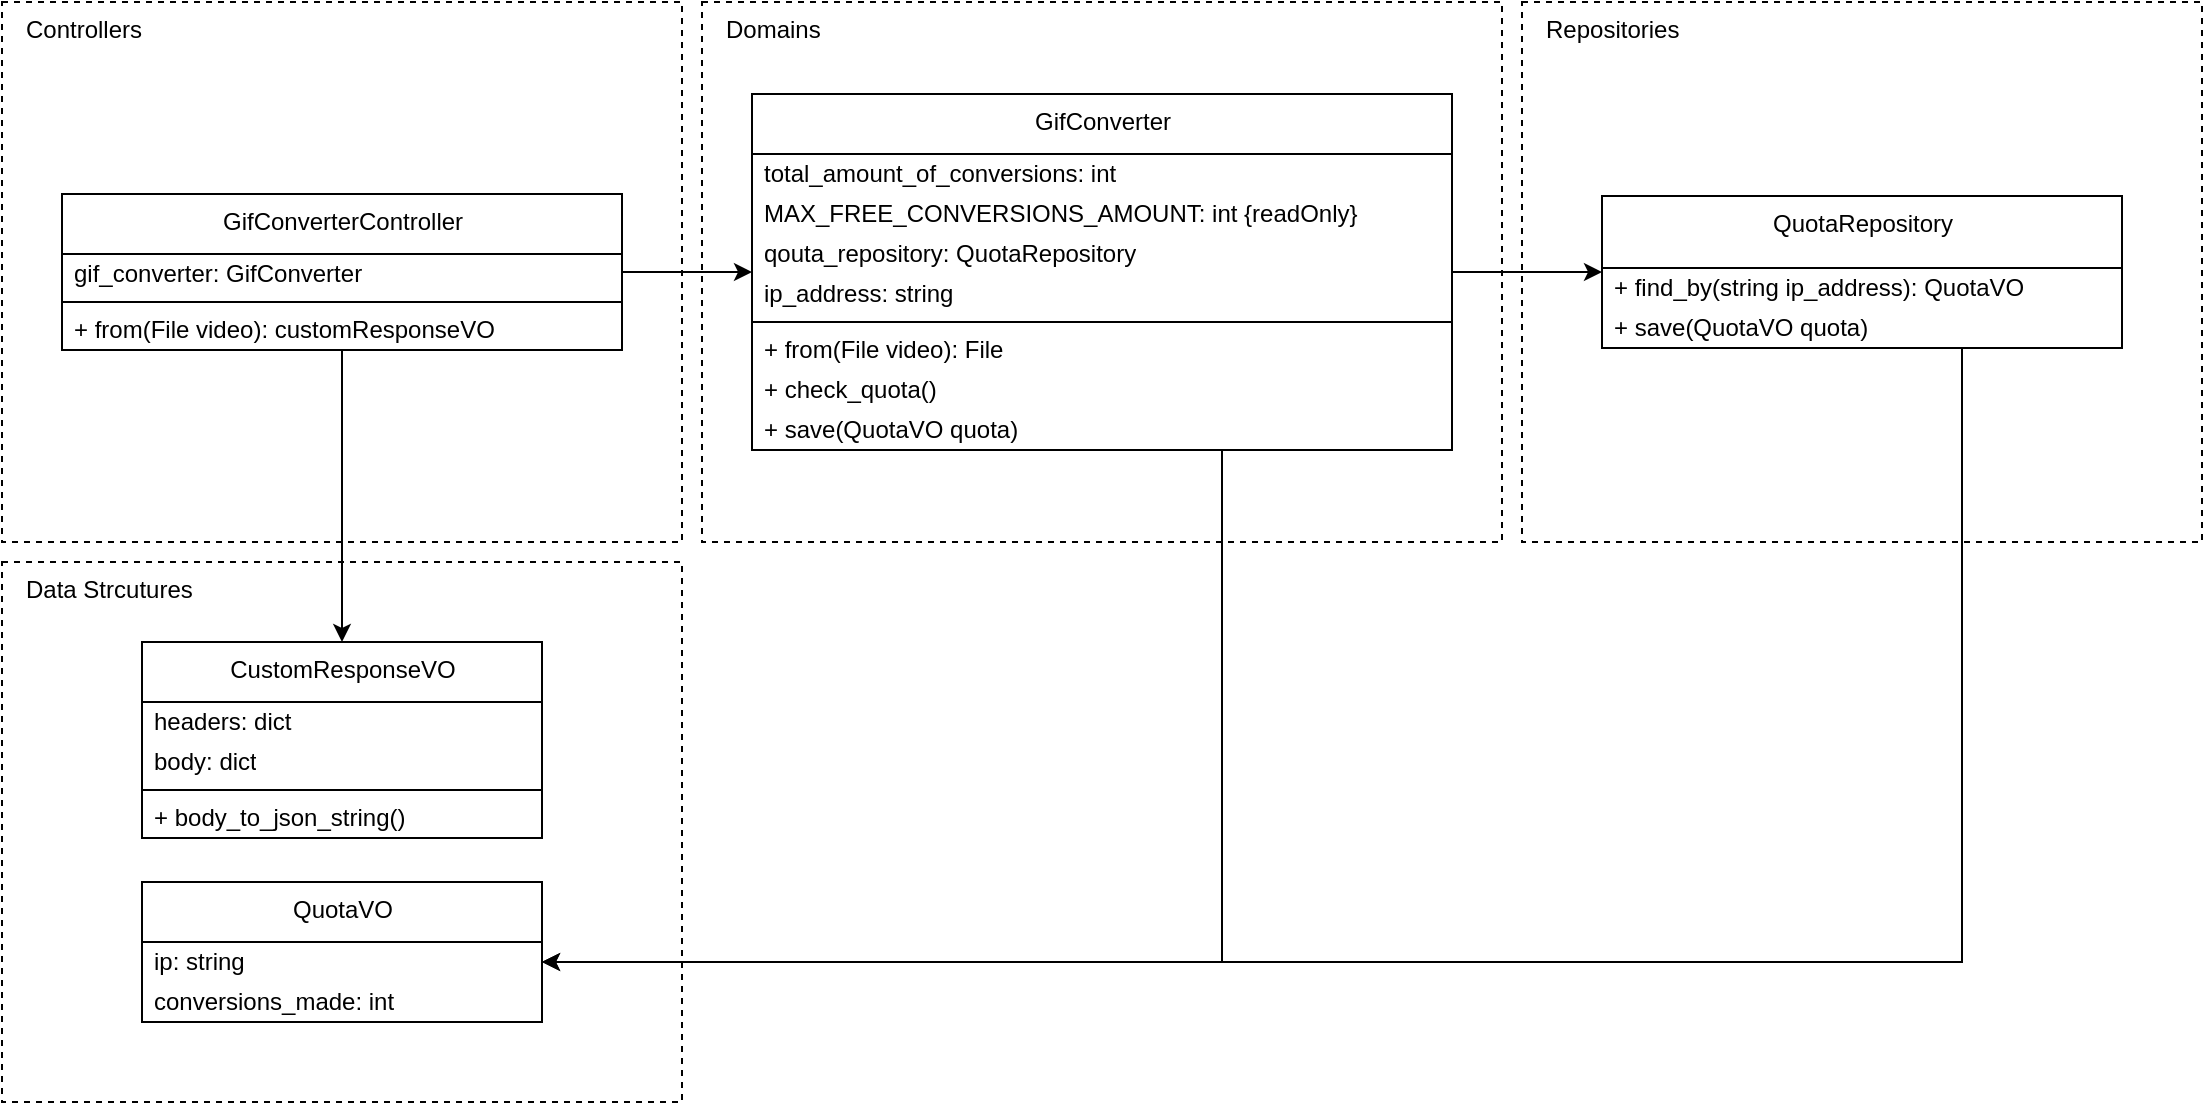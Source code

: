 <mxfile version="14.9.1" type="device" pages="5"><diagram id="YC0ktt5-l3K5plvTKmSr" name="SRP-BROKEN"><mxGraphModel dx="915" dy="472" grid="1" gridSize="10" guides="1" tooltips="1" connect="1" arrows="1" fold="1" page="1" pageScale="1" pageWidth="1100" pageHeight="850" math="0" shadow="0"><root><mxCell id="0"/><mxCell id="1" parent="0"/><mxCell id="heGFO3YOa7ixmA_xKauD-8" value="Repositories" style="rounded=0;whiteSpace=wrap;html=1;fillColor=none;gradientColor=none;align=left;verticalAlign=top;spacingLeft=10;dashed=1;" parent="1" vertex="1"><mxGeometry x="760" y="150" width="340" height="270" as="geometry"/></mxCell><mxCell id="heGFO3YOa7ixmA_xKauD-7" value="Controllers" style="rounded=0;whiteSpace=wrap;html=1;fillColor=none;gradientColor=none;align=left;verticalAlign=top;spacingLeft=10;dashed=1;" parent="1" vertex="1"><mxGeometry y="150" width="340" height="270" as="geometry"/></mxCell><mxCell id="heGFO3YOa7ixmA_xKauD-5" value="Data Strcutures" style="rounded=0;whiteSpace=wrap;html=1;fillColor=none;gradientColor=none;align=left;verticalAlign=top;spacingLeft=10;dashed=1;" parent="1" vertex="1"><mxGeometry y="430" width="340" height="270" as="geometry"/></mxCell><mxCell id="heGFO3YOa7ixmA_xKauD-6" value="Domains" style="rounded=0;whiteSpace=wrap;html=1;fillColor=none;gradientColor=none;align=left;verticalAlign=top;spacingLeft=10;dashed=1;" parent="1" vertex="1"><mxGeometry x="350" y="150" width="400" height="270" as="geometry"/></mxCell><mxCell id="h5I3QYI2qkGFKvwFQMHM-18" style="edgeStyle=orthogonalEdgeStyle;rounded=0;orthogonalLoop=1;jettySize=auto;html=1;" parent="1" source="h5I3QYI2qkGFKvwFQMHM-1" target="h5I3QYI2qkGFKvwFQMHM-11" edge="1"><mxGeometry relative="1" as="geometry"/></mxCell><mxCell id="h5I3QYI2qkGFKvwFQMHM-21" style="edgeStyle=orthogonalEdgeStyle;rounded=0;orthogonalLoop=1;jettySize=auto;html=1;" parent="1" source="h5I3QYI2qkGFKvwFQMHM-11" target="h5I3QYI2qkGFKvwFQMHM-22" edge="1"><mxGeometry relative="1" as="geometry"><mxPoint x="761.25" y="460" as="targetPoint"/><Array as="points"><mxPoint x="980" y="630"/></Array></mxGeometry></mxCell><mxCell id="h5I3QYI2qkGFKvwFQMHM-11" value="QuotaRepository" style="swimlane;fontStyle=0;align=center;verticalAlign=top;childLayout=stackLayout;horizontal=1;startSize=36;horizontalStack=0;resizeParent=1;resizeParentMax=0;resizeLast=0;collapsible=0;marginBottom=0;html=1;fillColor=none;" parent="1" vertex="1"><mxGeometry x="800" y="247" width="260" height="76" as="geometry"/></mxCell><mxCell id="h5I3QYI2qkGFKvwFQMHM-15" value="+ find_by(string ip_address): QuotaVO" style="text;html=1;strokeColor=none;fillColor=none;align=left;verticalAlign=middle;spacingLeft=4;spacingRight=4;overflow=hidden;rotatable=0;points=[[0,0.5],[1,0.5]];portConstraint=eastwest;" parent="h5I3QYI2qkGFKvwFQMHM-11" vertex="1"><mxGeometry y="36" width="260" height="20" as="geometry"/></mxCell><mxCell id="ri_oclm0qcdPGUPRxfG4-5" value="+ save(QuotaVO quota)" style="text;html=1;strokeColor=none;fillColor=none;align=left;verticalAlign=middle;spacingLeft=4;spacingRight=4;overflow=hidden;rotatable=0;points=[[0,0.5],[1,0.5]];portConstraint=eastwest;" parent="h5I3QYI2qkGFKvwFQMHM-11" vertex="1"><mxGeometry y="56" width="260" height="20" as="geometry"/></mxCell><mxCell id="KC3ctnbQt21FU-zMn5Zg-3" style="edgeStyle=orthogonalEdgeStyle;rounded=0;orthogonalLoop=1;jettySize=auto;html=1;" parent="1" source="h5I3QYI2qkGFKvwFQMHM-1" target="h5I3QYI2qkGFKvwFQMHM-22" edge="1"><mxGeometry relative="1" as="geometry"><Array as="points"><mxPoint x="610" y="630"/></Array></mxGeometry></mxCell><mxCell id="h5I3QYI2qkGFKvwFQMHM-22" value="QuotaVO" style="swimlane;fontStyle=0;align=center;verticalAlign=top;childLayout=stackLayout;horizontal=1;startSize=30;horizontalStack=0;resizeParent=1;resizeParentMax=0;resizeLast=0;collapsible=0;marginBottom=0;html=1;fillColor=none;" parent="1" vertex="1"><mxGeometry x="70" y="590" width="200" height="70" as="geometry"/></mxCell><mxCell id="h5I3QYI2qkGFKvwFQMHM-29" value="&lt;div&gt;ip: string&lt;/div&gt;" style="text;html=1;strokeColor=none;fillColor=none;align=left;verticalAlign=middle;spacingLeft=4;spacingRight=4;overflow=hidden;rotatable=0;points=[[0,0.5],[1,0.5]];portConstraint=eastwest;" parent="h5I3QYI2qkGFKvwFQMHM-22" vertex="1"><mxGeometry y="30" width="200" height="20" as="geometry"/></mxCell><mxCell id="h5I3QYI2qkGFKvwFQMHM-25" value="&lt;div&gt;conversions_made: int&lt;/div&gt;" style="text;html=1;strokeColor=none;fillColor=none;align=left;verticalAlign=middle;spacingLeft=4;spacingRight=4;overflow=hidden;rotatable=0;points=[[0,0.5],[1,0.5]];portConstraint=eastwest;" parent="h5I3QYI2qkGFKvwFQMHM-22" vertex="1"><mxGeometry y="50" width="200" height="20" as="geometry"/></mxCell><mxCell id="h5I3QYI2qkGFKvwFQMHM-37" style="edgeStyle=orthogonalEdgeStyle;rounded=0;orthogonalLoop=1;jettySize=auto;html=1;" parent="1" source="h5I3QYI2qkGFKvwFQMHM-30" target="h5I3QYI2qkGFKvwFQMHM-1" edge="1"><mxGeometry relative="1" as="geometry"/></mxCell><mxCell id="yzPcaTvyXQinSW4_Vlmh-4" style="edgeStyle=orthogonalEdgeStyle;rounded=0;orthogonalLoop=1;jettySize=auto;html=1;" parent="1" source="h5I3QYI2qkGFKvwFQMHM-30" target="yzPcaTvyXQinSW4_Vlmh-1" edge="1"><mxGeometry relative="1" as="geometry"/></mxCell><mxCell id="h5I3QYI2qkGFKvwFQMHM-30" value="GifConverterController" style="swimlane;fontStyle=0;align=center;verticalAlign=top;childLayout=stackLayout;horizontal=1;startSize=30;horizontalStack=0;resizeParent=1;resizeParentMax=0;resizeLast=0;collapsible=0;marginBottom=0;html=1;fillColor=none;" parent="1" vertex="1"><mxGeometry x="30" y="246" width="280" height="78" as="geometry"/></mxCell><mxCell id="h5I3QYI2qkGFKvwFQMHM-33" value="gif_converter: GifConverter" style="text;html=1;strokeColor=none;fillColor=none;align=left;verticalAlign=middle;spacingLeft=4;spacingRight=4;overflow=hidden;rotatable=0;points=[[0,0.5],[1,0.5]];portConstraint=eastwest;" parent="h5I3QYI2qkGFKvwFQMHM-30" vertex="1"><mxGeometry y="30" width="280" height="20" as="geometry"/></mxCell><mxCell id="h5I3QYI2qkGFKvwFQMHM-34" value="" style="line;strokeWidth=1;fillColor=none;align=left;verticalAlign=middle;spacingTop=-1;spacingLeft=3;spacingRight=3;rotatable=0;labelPosition=right;points=[];portConstraint=eastwest;" parent="h5I3QYI2qkGFKvwFQMHM-30" vertex="1"><mxGeometry y="50" width="280" height="8" as="geometry"/></mxCell><mxCell id="h5I3QYI2qkGFKvwFQMHM-35" value="+ from(File video): customResponseVO" style="text;html=1;strokeColor=none;fillColor=none;align=left;verticalAlign=middle;spacingLeft=4;spacingRight=4;overflow=hidden;rotatable=0;points=[[0,0.5],[1,0.5]];portConstraint=eastwest;" parent="h5I3QYI2qkGFKvwFQMHM-30" vertex="1"><mxGeometry y="58" width="280" height="20" as="geometry"/></mxCell><mxCell id="yzPcaTvyXQinSW4_Vlmh-1" value="CustomResponseVO" style="swimlane;fontStyle=0;align=center;verticalAlign=top;childLayout=stackLayout;horizontal=1;startSize=30;horizontalStack=0;resizeParent=1;resizeParentMax=0;resizeLast=0;collapsible=0;marginBottom=0;html=1;fillColor=none;" parent="1" vertex="1"><mxGeometry x="70" y="470" width="200" height="98" as="geometry"/></mxCell><mxCell id="yzPcaTvyXQinSW4_Vlmh-2" value="&lt;div&gt;headers: dict&lt;/div&gt;" style="text;html=1;strokeColor=none;fillColor=none;align=left;verticalAlign=middle;spacingLeft=4;spacingRight=4;overflow=hidden;rotatable=0;points=[[0,0.5],[1,0.5]];portConstraint=eastwest;" parent="yzPcaTvyXQinSW4_Vlmh-1" vertex="1"><mxGeometry y="30" width="200" height="20" as="geometry"/></mxCell><mxCell id="heGFO3YOa7ixmA_xKauD-2" value="body: dict" style="text;html=1;strokeColor=none;fillColor=none;align=left;verticalAlign=middle;spacingLeft=4;spacingRight=4;overflow=hidden;rotatable=0;points=[[0,0.5],[1,0.5]];portConstraint=eastwest;" parent="yzPcaTvyXQinSW4_Vlmh-1" vertex="1"><mxGeometry y="50" width="200" height="20" as="geometry"/></mxCell><mxCell id="heGFO3YOa7ixmA_xKauD-1" value="" style="line;strokeWidth=1;fillColor=none;align=left;verticalAlign=middle;spacingTop=-1;spacingLeft=3;spacingRight=3;rotatable=0;labelPosition=right;points=[];portConstraint=eastwest;" parent="yzPcaTvyXQinSW4_Vlmh-1" vertex="1"><mxGeometry y="70" width="200" height="8" as="geometry"/></mxCell><mxCell id="yzPcaTvyXQinSW4_Vlmh-3" value="+ body_to_json_string()" style="text;html=1;strokeColor=none;fillColor=none;align=left;verticalAlign=middle;spacingLeft=4;spacingRight=4;overflow=hidden;rotatable=0;points=[[0,0.5],[1,0.5]];portConstraint=eastwest;" parent="yzPcaTvyXQinSW4_Vlmh-1" vertex="1"><mxGeometry y="78" width="200" height="20" as="geometry"/></mxCell><mxCell id="h5I3QYI2qkGFKvwFQMHM-1" value="GifConverter" style="swimlane;fontStyle=0;align=center;verticalAlign=top;childLayout=stackLayout;horizontal=1;startSize=30;horizontalStack=0;resizeParent=1;resizeParentMax=0;resizeLast=0;collapsible=0;marginBottom=0;html=1;fillColor=none;" parent="1" vertex="1"><mxGeometry x="375" y="196" width="350" height="178" as="geometry"/></mxCell><mxCell id="h5I3QYI2qkGFKvwFQMHM-3" value="total_amount_of_conversions: int" style="text;html=1;strokeColor=none;fillColor=none;align=left;verticalAlign=middle;spacingLeft=4;spacingRight=4;overflow=hidden;rotatable=0;points=[[0,0.5],[1,0.5]];portConstraint=eastwest;" parent="h5I3QYI2qkGFKvwFQMHM-1" vertex="1"><mxGeometry y="30" width="350" height="20" as="geometry"/></mxCell><mxCell id="h5I3QYI2qkGFKvwFQMHM-10" value="MAX_FREE_CONVERSIONS_AMOUNT: int {readOnly}" style="text;html=1;strokeColor=none;fillColor=none;align=left;verticalAlign=middle;spacingLeft=4;spacingRight=4;overflow=hidden;rotatable=0;points=[[0,0.5],[1,0.5]];portConstraint=eastwest;" parent="h5I3QYI2qkGFKvwFQMHM-1" vertex="1"><mxGeometry y="50" width="350" height="20" as="geometry"/></mxCell><mxCell id="h5I3QYI2qkGFKvwFQMHM-17" value="qouta_repository: QuotaRepository" style="text;html=1;strokeColor=none;fillColor=none;align=left;verticalAlign=middle;spacingLeft=4;spacingRight=4;overflow=hidden;rotatable=0;points=[[0,0.5],[1,0.5]];portConstraint=eastwest;" parent="h5I3QYI2qkGFKvwFQMHM-1" vertex="1"><mxGeometry y="70" width="350" height="20" as="geometry"/></mxCell><mxCell id="ri_oclm0qcdPGUPRxfG4-2" value="ip_address: string" style="text;html=1;strokeColor=none;fillColor=none;align=left;verticalAlign=middle;spacingLeft=4;spacingRight=4;overflow=hidden;rotatable=0;points=[[0,0.5],[1,0.5]];portConstraint=eastwest;" parent="h5I3QYI2qkGFKvwFQMHM-1" vertex="1"><mxGeometry y="90" width="350" height="20" as="geometry"/></mxCell><mxCell id="h5I3QYI2qkGFKvwFQMHM-6" value="" style="line;strokeWidth=1;fillColor=none;align=left;verticalAlign=middle;spacingTop=-1;spacingLeft=3;spacingRight=3;rotatable=0;labelPosition=right;points=[];portConstraint=eastwest;" parent="h5I3QYI2qkGFKvwFQMHM-1" vertex="1"><mxGeometry y="110" width="350" height="8" as="geometry"/></mxCell><mxCell id="h5I3QYI2qkGFKvwFQMHM-8" value="+ from(File video): File" style="text;html=1;strokeColor=none;fillColor=none;align=left;verticalAlign=middle;spacingLeft=4;spacingRight=4;overflow=hidden;rotatable=0;points=[[0,0.5],[1,0.5]];portConstraint=eastwest;" parent="h5I3QYI2qkGFKvwFQMHM-1" vertex="1"><mxGeometry y="118" width="350" height="20" as="geometry"/></mxCell><mxCell id="ri_oclm0qcdPGUPRxfG4-1" value="+ check_quota()" style="text;html=1;strokeColor=none;fillColor=none;align=left;verticalAlign=middle;spacingLeft=4;spacingRight=4;overflow=hidden;rotatable=0;points=[[0,0.5],[1,0.5]];portConstraint=eastwest;" parent="h5I3QYI2qkGFKvwFQMHM-1" vertex="1"><mxGeometry y="138" width="350" height="20" as="geometry"/></mxCell><mxCell id="h5I3QYI2qkGFKvwFQMHM-9" value="+ save(QuotaVO quota)" style="text;html=1;strokeColor=none;fillColor=none;align=left;verticalAlign=middle;spacingLeft=4;spacingRight=4;overflow=hidden;rotatable=0;points=[[0,0.5],[1,0.5]];portConstraint=eastwest;" parent="h5I3QYI2qkGFKvwFQMHM-1" vertex="1"><mxGeometry y="158" width="350" height="20" as="geometry"/></mxCell></root></mxGraphModel></diagram><diagram name="SoC-BROKEN-SRP-NOT-BROKEN" id="9eTSmD8vEEYdqCa2Vnfp"><mxGraphModel dx="915" dy="472" grid="1" gridSize="10" guides="1" tooltips="1" connect="1" arrows="1" fold="1" page="1" pageScale="1" pageWidth="1100" pageHeight="850" math="0" shadow="0"><root><mxCell id="knHPvHLVxBB8kBZgbyvX-0"/><mxCell id="knHPvHLVxBB8kBZgbyvX-1" parent="knHPvHLVxBB8kBZgbyvX-0"/><mxCell id="DLA-EjdMac6Wcj8KQgbu-5" value="Controllers" style="rounded=0;whiteSpace=wrap;html=1;fillColor=none;gradientColor=none;align=left;verticalAlign=top;spacingLeft=10;dashed=1;" parent="knHPvHLVxBB8kBZgbyvX-1" vertex="1"><mxGeometry x="20" y="30" width="390" height="360" as="geometry"/></mxCell><mxCell id="DLA-EjdMac6Wcj8KQgbu-2" value="Repositories" style="rounded=0;whiteSpace=wrap;html=1;fillColor=none;gradientColor=none;align=left;verticalAlign=top;spacingLeft=10;dashed=1;" parent="knHPvHLVxBB8kBZgbyvX-1" vertex="1"><mxGeometry x="420" y="400" width="660" height="280" as="geometry"/></mxCell><mxCell id="DLA-EjdMac6Wcj8KQgbu-0" value="Domains" style="rounded=0;whiteSpace=wrap;html=1;fillColor=none;gradientColor=none;align=left;verticalAlign=top;spacingLeft=10;dashed=1;" parent="knHPvHLVxBB8kBZgbyvX-1" vertex="1"><mxGeometry x="420" y="30" width="660" height="360" as="geometry"/></mxCell><mxCell id="HMDTJeOPj-j5zYiRKVMC-0" value="Data Strcutures" style="rounded=0;whiteSpace=wrap;html=1;fillColor=none;gradientColor=none;align=left;verticalAlign=top;spacingLeft=10;dashed=1;" parent="knHPvHLVxBB8kBZgbyvX-1" vertex="1"><mxGeometry x="20" y="400" width="390" height="280" as="geometry"/></mxCell><mxCell id="knHPvHLVxBB8kBZgbyvX-3" value="GifConverter" style="swimlane;fontStyle=0;align=center;verticalAlign=top;childLayout=stackLayout;horizontal=1;startSize=36;horizontalStack=0;resizeParent=1;resizeParentMax=0;resizeLast=0;collapsible=0;marginBottom=0;html=1;fillColor=none;" parent="knHPvHLVxBB8kBZgbyvX-1" vertex="1"><mxGeometry x="787.5" y="101" width="190" height="56" as="geometry"/></mxCell><mxCell id="knHPvHLVxBB8kBZgbyvX-8" value="+ from(File video): File" style="text;html=1;strokeColor=none;fillColor=none;align=left;verticalAlign=middle;spacingLeft=4;spacingRight=4;overflow=hidden;rotatable=0;points=[[0,0.5],[1,0.5]];portConstraint=eastwest;" parent="knHPvHLVxBB8kBZgbyvX-3" vertex="1"><mxGeometry y="36" width="190" height="20" as="geometry"/></mxCell><mxCell id="BIdALeIS85j-Vg1dA9fy-1" style="edgeStyle=orthogonalEdgeStyle;rounded=0;orthogonalLoop=1;jettySize=auto;html=1;" parent="knHPvHLVxBB8kBZgbyvX-1" source="knHPvHLVxBB8kBZgbyvX-11" target="knHPvHLVxBB8kBZgbyvX-13" edge="1"><mxGeometry relative="1" as="geometry"><Array as="points"><mxPoint x="922" y="720"/><mxPoint x="215" y="720"/></Array></mxGeometry></mxCell><mxCell id="knHPvHLVxBB8kBZgbyvX-11" value="QuotaRepository" style="swimlane;fontStyle=0;align=center;verticalAlign=top;childLayout=stackLayout;horizontal=1;startSize=33;horizontalStack=0;resizeParent=1;resizeParentMax=0;resizeLast=0;collapsible=0;marginBottom=0;html=1;fillColor=none;" parent="knHPvHLVxBB8kBZgbyvX-1" vertex="1"><mxGeometry x="787.5" y="503.5" width="251.25" height="73" as="geometry"/></mxCell><mxCell id="O_23LttXTvM4NLY5f8Zm-16" value="+ find_by(string ip_address): QuotaVo" style="text;html=1;strokeColor=none;fillColor=none;align=left;verticalAlign=middle;spacingLeft=4;spacingRight=4;overflow=hidden;rotatable=0;points=[[0,0.5],[1,0.5]];portConstraint=eastwest;" parent="knHPvHLVxBB8kBZgbyvX-11" vertex="1"><mxGeometry y="33" width="251.25" height="20" as="geometry"/></mxCell><mxCell id="knHPvHLVxBB8kBZgbyvX-12" value="+ save(QuotaVO quota): QuotaVO" style="text;html=1;strokeColor=none;fillColor=none;align=left;verticalAlign=middle;spacingLeft=4;spacingRight=4;overflow=hidden;rotatable=0;points=[[0,0.5],[1,0.5]];portConstraint=eastwest;" parent="knHPvHLVxBB8kBZgbyvX-11" vertex="1"><mxGeometry y="53" width="251.25" height="20" as="geometry"/></mxCell><mxCell id="knHPvHLVxBB8kBZgbyvX-13" value="QuotaVO" style="swimlane;fontStyle=0;align=center;verticalAlign=top;childLayout=stackLayout;horizontal=1;startSize=26;horizontalStack=0;resizeParent=1;resizeParentMax=0;resizeLast=0;collapsible=0;marginBottom=0;html=1;fillColor=none;" parent="knHPvHLVxBB8kBZgbyvX-1" vertex="1"><mxGeometry x="75" y="562.69" width="280" height="66" as="geometry"/></mxCell><mxCell id="knHPvHLVxBB8kBZgbyvX-14" value="&lt;div&gt;ip: string&lt;/div&gt;" style="text;html=1;strokeColor=none;align=left;verticalAlign=middle;spacingLeft=4;spacingRight=4;overflow=hidden;rotatable=0;points=[[0,0.5],[1,0.5]];portConstraint=eastwest;" parent="knHPvHLVxBB8kBZgbyvX-13" vertex="1"><mxGeometry y="26" width="280" height="20" as="geometry"/></mxCell><mxCell id="knHPvHLVxBB8kBZgbyvX-15" value="&lt;div&gt;conversions_made: int&lt;/div&gt;" style="text;html=1;strokeColor=none;fillColor=none;align=left;verticalAlign=middle;spacingLeft=4;spacingRight=4;overflow=hidden;rotatable=0;points=[[0,0.5],[1,0.5]];portConstraint=eastwest;" parent="knHPvHLVxBB8kBZgbyvX-13" vertex="1"><mxGeometry y="46" width="280" height="20" as="geometry"/></mxCell><mxCell id="O_23LttXTvM4NLY5f8Zm-17" style="edgeStyle=orthogonalEdgeStyle;rounded=0;orthogonalLoop=1;jettySize=auto;html=1;" parent="knHPvHLVxBB8kBZgbyvX-1" source="knHPvHLVxBB8kBZgbyvX-17" target="O_23LttXTvM4NLY5f8Zm-3" edge="1"><mxGeometry relative="1" as="geometry"/></mxCell><mxCell id="5vNL0LMUCMUm3RpG9633-3" style="edgeStyle=orthogonalEdgeStyle;rounded=0;orthogonalLoop=1;jettySize=auto;html=1;" parent="knHPvHLVxBB8kBZgbyvX-1" source="knHPvHLVxBB8kBZgbyvX-17" target="5vNL0LMUCMUm3RpG9633-0" edge="1"><mxGeometry relative="1" as="geometry"/></mxCell><mxCell id="knHPvHLVxBB8kBZgbyvX-17" value="GifConverterController" style="swimlane;fontStyle=0;align=center;verticalAlign=top;childLayout=stackLayout;horizontal=1;startSize=30;horizontalStack=0;resizeParent=1;resizeParentMax=0;resizeLast=0;collapsible=0;marginBottom=0;html=1;fillColor=none;" parent="knHPvHLVxBB8kBZgbyvX-1" vertex="1"><mxGeometry x="75" y="90" width="280" height="78" as="geometry"/></mxCell><mxCell id="knHPvHLVxBB8kBZgbyvX-18" value="gif_converter: GifConverter" style="text;html=1;strokeColor=none;fillColor=none;align=left;verticalAlign=middle;spacingLeft=4;spacingRight=4;overflow=hidden;rotatable=0;points=[[0,0.5],[1,0.5]];portConstraint=eastwest;" parent="knHPvHLVxBB8kBZgbyvX-17" vertex="1"><mxGeometry y="30" width="280" height="20" as="geometry"/></mxCell><mxCell id="knHPvHLVxBB8kBZgbyvX-19" value="" style="line;strokeWidth=1;fillColor=none;align=left;verticalAlign=middle;spacingTop=-1;spacingLeft=3;spacingRight=3;rotatable=0;labelPosition=right;points=[];portConstraint=eastwest;" parent="knHPvHLVxBB8kBZgbyvX-17" vertex="1"><mxGeometry y="50" width="280" height="8" as="geometry"/></mxCell><mxCell id="knHPvHLVxBB8kBZgbyvX-20" value="+ from(File video): CustomResponseVO" style="text;html=1;strokeColor=none;fillColor=none;align=left;verticalAlign=middle;spacingLeft=4;spacingRight=4;overflow=hidden;rotatable=0;points=[[0,0.5],[1,0.5]];portConstraint=eastwest;" parent="knHPvHLVxBB8kBZgbyvX-17" vertex="1"><mxGeometry y="58" width="280" height="20" as="geometry"/></mxCell><mxCell id="BIdALeIS85j-Vg1dA9fy-9" style="edgeStyle=orthogonalEdgeStyle;rounded=0;orthogonalLoop=1;jettySize=auto;html=1;" parent="knHPvHLVxBB8kBZgbyvX-1" source="knHPvHLVxBB8kBZgbyvX-21" target="knHPvHLVxBB8kBZgbyvX-13" edge="1"><mxGeometry relative="1" as="geometry"><Array as="points"><mxPoint x="640" y="596"/></Array></mxGeometry></mxCell><mxCell id="BIdALeIS85j-Vg1dA9fy-11" style="edgeStyle=orthogonalEdgeStyle;rounded=0;orthogonalLoop=1;jettySize=auto;html=1;" parent="knHPvHLVxBB8kBZgbyvX-1" source="knHPvHLVxBB8kBZgbyvX-21" target="knHPvHLVxBB8kBZgbyvX-11" edge="1"><mxGeometry relative="1" as="geometry"><Array as="points"><mxPoint x="922" y="299"/></Array></mxGeometry></mxCell><mxCell id="knHPvHLVxBB8kBZgbyvX-21" value="QuotaService" style="swimlane;fontStyle=0;align=center;verticalAlign=top;childLayout=stackLayout;horizontal=1;startSize=30;horizontalStack=0;resizeParent=1;resizeParentMax=0;resizeLast=0;collapsible=0;marginBottom=0;html=1;fillColor=none;" parent="knHPvHLVxBB8kBZgbyvX-1" vertex="1"><mxGeometry x="460" y="230" width="350" height="138" as="geometry"/></mxCell><mxCell id="knHPvHLVxBB8kBZgbyvX-22" value="total_amount_of_conversions: int" style="text;html=1;strokeColor=none;fillColor=none;align=left;verticalAlign=middle;spacingLeft=4;spacingRight=4;overflow=hidden;rotatable=0;points=[[0,0.5],[1,0.5]];portConstraint=eastwest;" parent="knHPvHLVxBB8kBZgbyvX-21" vertex="1"><mxGeometry y="30" width="350" height="20" as="geometry"/></mxCell><mxCell id="knHPvHLVxBB8kBZgbyvX-23" value="MAX_FREE_CONVERSIONS_AMOUNT: int {readOnly}" style="text;html=1;strokeColor=none;fillColor=none;align=left;verticalAlign=middle;spacingLeft=4;spacingRight=4;overflow=hidden;rotatable=0;points=[[0,0.5],[1,0.5]];portConstraint=eastwest;" parent="knHPvHLVxBB8kBZgbyvX-21" vertex="1"><mxGeometry y="50" width="350" height="20" as="geometry"/></mxCell><mxCell id="knHPvHLVxBB8kBZgbyvX-24" value="qouta_repository: QuotaRepository" style="text;html=1;strokeColor=none;fillColor=none;align=left;verticalAlign=middle;spacingLeft=4;spacingRight=4;overflow=hidden;rotatable=0;points=[[0,0.5],[1,0.5]];portConstraint=eastwest;" parent="knHPvHLVxBB8kBZgbyvX-21" vertex="1"><mxGeometry y="70" width="350" height="20" as="geometry"/></mxCell><mxCell id="knHPvHLVxBB8kBZgbyvX-25" value="" style="line;strokeWidth=1;fillColor=none;align=left;verticalAlign=middle;spacingTop=-1;spacingLeft=3;spacingRight=3;rotatable=0;labelPosition=right;points=[];portConstraint=eastwest;" parent="knHPvHLVxBB8kBZgbyvX-21" vertex="1"><mxGeometry y="90" width="350" height="8" as="geometry"/></mxCell><mxCell id="knHPvHLVxBB8kBZgbyvX-27" value="+ check_quota_for(string ip_address)" style="text;html=1;strokeColor=none;fillColor=none;align=left;verticalAlign=middle;spacingLeft=4;spacingRight=4;overflow=hidden;rotatable=0;points=[[0,0.5],[1,0.5]];portConstraint=eastwest;" parent="knHPvHLVxBB8kBZgbyvX-21" vertex="1"><mxGeometry y="98" width="350" height="20" as="geometry"/></mxCell><mxCell id="O_23LttXTvM4NLY5f8Zm-15" value="+ save(QuotaVO quota)" style="text;html=1;strokeColor=none;fillColor=none;align=left;verticalAlign=middle;spacingLeft=4;spacingRight=4;overflow=hidden;rotatable=0;points=[[0,0.5],[1,0.5]];portConstraint=eastwest;" parent="knHPvHLVxBB8kBZgbyvX-21" vertex="1"><mxGeometry y="118" width="350" height="20" as="geometry"/></mxCell><mxCell id="O_23LttXTvM4NLY5f8Zm-18" style="edgeStyle=orthogonalEdgeStyle;rounded=0;orthogonalLoop=1;jettySize=auto;html=1;" parent="knHPvHLVxBB8kBZgbyvX-1" source="O_23LttXTvM4NLY5f8Zm-3" target="knHPvHLVxBB8kBZgbyvX-3" edge="1"><mxGeometry relative="1" as="geometry"/></mxCell><mxCell id="BIdALeIS85j-Vg1dA9fy-6" style="edgeStyle=orthogonalEdgeStyle;rounded=0;orthogonalLoop=1;jettySize=auto;html=1;entryX=0.5;entryY=0;entryDx=0;entryDy=0;" parent="knHPvHLVxBB8kBZgbyvX-1" source="O_23LttXTvM4NLY5f8Zm-3" target="knHPvHLVxBB8kBZgbyvX-21" edge="1"><mxGeometry relative="1" as="geometry"/></mxCell><mxCell id="O_23LttXTvM4NLY5f8Zm-3" value="GifConverterService" style="swimlane;fontStyle=0;align=center;verticalAlign=top;childLayout=stackLayout;horizontal=1;startSize=30;horizontalStack=0;resizeParent=1;resizeParentMax=0;resizeLast=0;collapsible=0;marginBottom=0;html=1;fillColor=none;" parent="knHPvHLVxBB8kBZgbyvX-1" vertex="1"><mxGeometry x="537.5" y="70" width="195" height="118" as="geometry"/></mxCell><mxCell id="O_23LttXTvM4NLY5f8Zm-7" value="qouta_service: QuotaService" style="text;html=1;strokeColor=none;fillColor=none;align=left;verticalAlign=middle;spacingLeft=4;spacingRight=4;overflow=hidden;rotatable=0;points=[[0,0.5],[1,0.5]];portConstraint=eastwest;" parent="O_23LttXTvM4NLY5f8Zm-3" vertex="1"><mxGeometry y="30" width="195" height="20" as="geometry"/></mxCell><mxCell id="O_23LttXTvM4NLY5f8Zm-4" value="converter: GifConverter" style="text;html=1;strokeColor=none;fillColor=none;align=left;verticalAlign=middle;spacingLeft=4;spacingRight=4;overflow=hidden;rotatable=0;points=[[0,0.5],[1,0.5]];portConstraint=eastwest;" parent="O_23LttXTvM4NLY5f8Zm-3" vertex="1"><mxGeometry y="50" width="195" height="20" as="geometry"/></mxCell><mxCell id="O_23LttXTvM4NLY5f8Zm-8" value="ip_addres: string" style="text;html=1;strokeColor=none;fillColor=none;align=left;verticalAlign=middle;spacingLeft=4;spacingRight=4;overflow=hidden;rotatable=0;points=[[0,0.5],[1,0.5]];portConstraint=eastwest;" parent="O_23LttXTvM4NLY5f8Zm-3" vertex="1"><mxGeometry y="70" width="195" height="20" as="geometry"/></mxCell><mxCell id="O_23LttXTvM4NLY5f8Zm-5" value="" style="line;strokeWidth=1;fillColor=none;align=left;verticalAlign=middle;spacingTop=-1;spacingLeft=3;spacingRight=3;rotatable=0;labelPosition=right;points=[];portConstraint=eastwest;" parent="O_23LttXTvM4NLY5f8Zm-3" vertex="1"><mxGeometry y="90" width="195" height="8" as="geometry"/></mxCell><mxCell id="O_23LttXTvM4NLY5f8Zm-6" value="&lt;div&gt;+ from(Video video): File&lt;/div&gt;" style="text;html=1;strokeColor=none;fillColor=none;align=left;verticalAlign=middle;spacingLeft=4;spacingRight=4;overflow=hidden;rotatable=0;points=[[0,0.5],[1,0.5]];portConstraint=eastwest;" parent="O_23LttXTvM4NLY5f8Zm-3" vertex="1"><mxGeometry y="98" width="195" height="20" as="geometry"/></mxCell><mxCell id="5vNL0LMUCMUm3RpG9633-0" value="CustomResponseVO" style="swimlane;fontStyle=0;align=center;verticalAlign=top;childLayout=stackLayout;horizontal=1;startSize=29;horizontalStack=0;resizeParent=1;resizeParentMax=0;resizeLast=0;collapsible=0;marginBottom=0;html=1;fillColor=none;" parent="knHPvHLVxBB8kBZgbyvX-1" vertex="1"><mxGeometry x="75" y="451.31" width="280" height="97" as="geometry"/></mxCell><mxCell id="5vNL0LMUCMUm3RpG9633-1" value="&lt;div&gt;headers: dict&lt;/div&gt;" style="text;html=1;strokeColor=none;fillColor=none;align=left;verticalAlign=middle;spacingLeft=4;spacingRight=4;overflow=hidden;rotatable=0;points=[[0,0.5],[1,0.5]];portConstraint=eastwest;" parent="5vNL0LMUCMUm3RpG9633-0" vertex="1"><mxGeometry y="29" width="280" height="20" as="geometry"/></mxCell><mxCell id="5vNL0LMUCMUm3RpG9633-2" value="body: dict" style="text;html=1;strokeColor=none;fillColor=none;align=left;verticalAlign=middle;spacingLeft=4;spacingRight=4;overflow=hidden;rotatable=0;points=[[0,0.5],[1,0.5]];portConstraint=eastwest;" parent="5vNL0LMUCMUm3RpG9633-0" vertex="1"><mxGeometry y="49" width="280" height="20" as="geometry"/></mxCell><mxCell id="cPieSHyvBGyBVTPH0qaQ-1" value="" style="line;strokeWidth=1;fillColor=none;align=left;verticalAlign=middle;spacingTop=-1;spacingLeft=3;spacingRight=3;rotatable=0;labelPosition=right;points=[];portConstraint=eastwest;html=1;" parent="5vNL0LMUCMUm3RpG9633-0" vertex="1"><mxGeometry y="69" width="280" height="8" as="geometry"/></mxCell><mxCell id="cPieSHyvBGyBVTPH0qaQ-0" value="+ body_to_json_string()" style="text;html=1;strokeColor=none;fillColor=none;align=left;verticalAlign=middle;spacingLeft=4;spacingRight=4;overflow=hidden;rotatable=0;points=[[0,0.5],[1,0.5]];portConstraint=eastwest;" parent="5vNL0LMUCMUm3RpG9633-0" vertex="1"><mxGeometry y="77" width="280" height="20" as="geometry"/></mxCell></root></mxGraphModel></diagram><diagram name="SRP-AND-SoC-NOT-BROKEN" id="l6pha3wc_dMVjl16lZzU"><mxGraphModel dx="1525" dy="787" grid="1" gridSize="10" guides="1" tooltips="1" connect="1" arrows="1" fold="1" page="1" pageScale="1" pageWidth="1100" pageHeight="850" math="0" shadow="0"><root><mxCell id="fqvneP2S4ypSrcRqncQH-0"/><mxCell id="fqvneP2S4ypSrcRqncQH-1" parent="fqvneP2S4ypSrcRqncQH-0"/><mxCell id="km8joFS8RuAWeopLQQMu-0" value="Repositories" style="rounded=0;whiteSpace=wrap;html=1;fillColor=none;gradientColor=none;align=left;verticalAlign=top;spacingLeft=10;dashed=1;" parent="fqvneP2S4ypSrcRqncQH-1" vertex="1"><mxGeometry x="800" y="290" width="290" height="250" as="geometry"/></mxCell><mxCell id="fqvneP2S4ypSrcRqncQH-2" value="Controllers" style="rounded=0;whiteSpace=wrap;html=1;fillColor=none;gradientColor=none;align=left;verticalAlign=top;spacingLeft=10;dashed=1;" parent="fqvneP2S4ypSrcRqncQH-1" vertex="1"><mxGeometry x="10" y="30" width="370" height="250" as="geometry"/></mxCell><mxCell id="fqvneP2S4ypSrcRqncQH-3" value="Infrastructure" style="rounded=0;whiteSpace=wrap;html=1;fillColor=none;gradientColor=none;align=left;verticalAlign=top;spacingLeft=10;dashed=1;" parent="fqvneP2S4ypSrcRqncQH-1" vertex="1"><mxGeometry x="390" y="290" width="400" height="250" as="geometry"/></mxCell><mxCell id="fqvneP2S4ypSrcRqncQH-4" value="Domains" style="rounded=0;whiteSpace=wrap;html=1;fillColor=none;gradientColor=none;align=left;verticalAlign=top;spacingLeft=10;dashed=1;" parent="fqvneP2S4ypSrcRqncQH-1" vertex="1"><mxGeometry x="390" y="30" width="700" height="250" as="geometry"/></mxCell><mxCell id="fqvneP2S4ypSrcRqncQH-5" value="Data Strcutures" style="rounded=0;whiteSpace=wrap;html=1;fillColor=none;gradientColor=none;align=left;verticalAlign=top;spacingLeft=10;dashed=1;" parent="fqvneP2S4ypSrcRqncQH-1" vertex="1"><mxGeometry x="10" y="290" width="370" height="250" as="geometry"/></mxCell><mxCell id="fqvneP2S4ypSrcRqncQH-6" value="GifConverter" style="swimlane;fontStyle=0;align=center;verticalAlign=top;childLayout=stackLayout;horizontal=1;startSize=36;horizontalStack=0;resizeParent=1;resizeParentMax=0;resizeLast=0;collapsible=0;marginBottom=0;html=1;fillColor=none;" parent="fqvneP2S4ypSrcRqncQH-1" vertex="1"><mxGeometry x="820" y="113.5" width="250" height="56" as="geometry"/></mxCell><mxCell id="fqvneP2S4ypSrcRqncQH-7" value="+ from(File video): File" style="text;html=1;strokeColor=none;fillColor=none;align=left;verticalAlign=middle;spacingLeft=4;spacingRight=4;overflow=hidden;rotatable=0;points=[[0,0.5],[1,0.5]];portConstraint=eastwest;" parent="fqvneP2S4ypSrcRqncQH-6" vertex="1"><mxGeometry y="36" width="250" height="20" as="geometry"/></mxCell><mxCell id="km8joFS8RuAWeopLQQMu-2" style="edgeStyle=orthogonalEdgeStyle;rounded=0;orthogonalLoop=1;jettySize=auto;html=1;" parent="fqvneP2S4ypSrcRqncQH-1" source="fqvneP2S4ypSrcRqncQH-9" target="fqvneP2S4ypSrcRqncQH-12" edge="1"><mxGeometry relative="1" as="geometry"><Array as="points"><mxPoint x="945" y="610"/><mxPoint x="190" y="610"/></Array></mxGeometry></mxCell><mxCell id="fqvneP2S4ypSrcRqncQH-9" value="QuotaRepository" style="swimlane;fontStyle=0;align=center;verticalAlign=top;childLayout=stackLayout;horizontal=1;startSize=33;horizontalStack=0;resizeParent=1;resizeParentMax=0;resizeLast=0;collapsible=0;marginBottom=0;html=1;fillColor=none;" parent="fqvneP2S4ypSrcRqncQH-1" vertex="1"><mxGeometry x="820" y="378.5" width="250" height="73" as="geometry"/></mxCell><mxCell id="fqvneP2S4ypSrcRqncQH-10" value="+ find_by(string ip_address): QuotaVo" style="text;html=1;strokeColor=none;fillColor=none;align=left;verticalAlign=middle;spacingLeft=4;spacingRight=4;overflow=hidden;rotatable=0;points=[[0,0.5],[1,0.5]];portConstraint=eastwest;" parent="fqvneP2S4ypSrcRqncQH-9" vertex="1"><mxGeometry y="33" width="250" height="20" as="geometry"/></mxCell><mxCell id="fqvneP2S4ypSrcRqncQH-11" value="+ save(QuotaVO quota): QuotaVO" style="text;html=1;strokeColor=none;fillColor=none;align=left;verticalAlign=middle;spacingLeft=4;spacingRight=4;overflow=hidden;rotatable=0;points=[[0,0.5],[1,0.5]];portConstraint=eastwest;" parent="fqvneP2S4ypSrcRqncQH-9" vertex="1"><mxGeometry y="53" width="250" height="20" as="geometry"/></mxCell><mxCell id="fqvneP2S4ypSrcRqncQH-12" value="QuotaVO" style="swimlane;fontStyle=0;align=center;verticalAlign=top;childLayout=stackLayout;horizontal=1;startSize=30;horizontalStack=0;resizeParent=1;resizeParentMax=0;resizeLast=0;collapsible=0;marginBottom=0;html=1;fillColor=none;" parent="fqvneP2S4ypSrcRqncQH-1" vertex="1"><mxGeometry x="55" y="433.25" width="280" height="70" as="geometry"/></mxCell><mxCell id="fqvneP2S4ypSrcRqncQH-13" value="&lt;div&gt;ip: string&lt;/div&gt;" style="text;html=1;strokeColor=none;fillColor=none;align=left;verticalAlign=middle;spacingLeft=4;spacingRight=4;overflow=hidden;rotatable=0;points=[[0,0.5],[1,0.5]];portConstraint=eastwest;" parent="fqvneP2S4ypSrcRqncQH-12" vertex="1"><mxGeometry y="30" width="280" height="20" as="geometry"/></mxCell><mxCell id="fqvneP2S4ypSrcRqncQH-14" value="&lt;div&gt;conversions_made: int&lt;/div&gt;" style="text;html=1;strokeColor=none;fillColor=none;align=left;verticalAlign=middle;spacingLeft=4;spacingRight=4;overflow=hidden;rotatable=0;points=[[0,0.5],[1,0.5]];portConstraint=eastwest;" parent="fqvneP2S4ypSrcRqncQH-12" vertex="1"><mxGeometry y="50" width="280" height="20" as="geometry"/></mxCell><mxCell id="fqvneP2S4ypSrcRqncQH-15" style="edgeStyle=orthogonalEdgeStyle;rounded=0;orthogonalLoop=1;jettySize=auto;html=1;" parent="fqvneP2S4ypSrcRqncQH-1" source="fqvneP2S4ypSrcRqncQH-17" target="fqvneP2S4ypSrcRqncQH-32" edge="1"><mxGeometry relative="1" as="geometry"/></mxCell><mxCell id="fqvneP2S4ypSrcRqncQH-16" style="edgeStyle=orthogonalEdgeStyle;rounded=0;orthogonalLoop=1;jettySize=auto;html=1;" parent="fqvneP2S4ypSrcRqncQH-1" source="fqvneP2S4ypSrcRqncQH-17" target="fqvneP2S4ypSrcRqncQH-38" edge="1"><mxGeometry relative="1" as="geometry"/></mxCell><mxCell id="fqvneP2S4ypSrcRqncQH-17" value="GifConverterController" style="swimlane;fontStyle=0;align=center;verticalAlign=top;childLayout=stackLayout;horizontal=1;startSize=55;horizontalStack=0;resizeParent=1;resizeParentMax=0;resizeLast=0;collapsible=0;marginBottom=0;html=1;fillColor=none;" parent="fqvneP2S4ypSrcRqncQH-1" vertex="1"><mxGeometry x="55" y="90" width="280" height="103" as="geometry"/></mxCell><mxCell id="fqvneP2S4ypSrcRqncQH-18" value="gif_converter: GifConverter" style="text;html=1;strokeColor=none;fillColor=none;align=left;verticalAlign=middle;spacingLeft=4;spacingRight=4;overflow=hidden;rotatable=0;points=[[0,0.5],[1,0.5]];portConstraint=eastwest;" parent="fqvneP2S4ypSrcRqncQH-17" vertex="1"><mxGeometry y="55" width="280" height="20" as="geometry"/></mxCell><mxCell id="fqvneP2S4ypSrcRqncQH-19" value="" style="line;strokeWidth=1;fillColor=none;align=left;verticalAlign=middle;spacingTop=-1;spacingLeft=3;spacingRight=3;rotatable=0;labelPosition=right;points=[];portConstraint=eastwest;" parent="fqvneP2S4ypSrcRqncQH-17" vertex="1"><mxGeometry y="75" width="280" height="8" as="geometry"/></mxCell><mxCell id="fqvneP2S4ypSrcRqncQH-20" value="+ from(File video): CustomResponseVO" style="text;html=1;strokeColor=none;fillColor=none;align=left;verticalAlign=middle;spacingLeft=4;spacingRight=4;overflow=hidden;rotatable=0;points=[[0,0.5],[1,0.5]];portConstraint=eastwest;" parent="fqvneP2S4ypSrcRqncQH-17" vertex="1"><mxGeometry y="83" width="280" height="20" as="geometry"/></mxCell><mxCell id="cgecvBKh83iWor3nER-O-0" style="edgeStyle=orthogonalEdgeStyle;rounded=0;orthogonalLoop=1;jettySize=auto;html=1;" parent="fqvneP2S4ypSrcRqncQH-1" source="fqvneP2S4ypSrcRqncQH-23" target="fqvneP2S4ypSrcRqncQH-9" edge="1"><mxGeometry relative="1" as="geometry"/></mxCell><mxCell id="km8joFS8RuAWeopLQQMu-3" style="edgeStyle=orthogonalEdgeStyle;rounded=0;orthogonalLoop=1;jettySize=auto;html=1;" parent="fqvneP2S4ypSrcRqncQH-1" source="fqvneP2S4ypSrcRqncQH-23" target="fqvneP2S4ypSrcRqncQH-12" edge="1"><mxGeometry relative="1" as="geometry"><Array as="points"><mxPoint x="600" y="610"/><mxPoint x="190" y="610"/></Array></mxGeometry></mxCell><mxCell id="fqvneP2S4ypSrcRqncQH-23" value="QuotaService" style="swimlane;fontStyle=0;align=center;verticalAlign=top;childLayout=stackLayout;horizontal=1;startSize=27;horizontalStack=0;resizeParent=1;resizeParentMax=0;resizeLast=0;collapsible=0;marginBottom=0;html=1;fillColor=none;" parent="fqvneP2S4ypSrcRqncQH-1" vertex="1"><mxGeometry x="425" y="347.5" width="350" height="135" as="geometry"/></mxCell><mxCell id="fqvneP2S4ypSrcRqncQH-24" value="total_amount_of_conversions: int" style="text;html=1;strokeColor=none;fillColor=none;align=left;verticalAlign=middle;spacingLeft=4;spacingRight=4;overflow=hidden;rotatable=0;points=[[0,0.5],[1,0.5]];portConstraint=eastwest;" parent="fqvneP2S4ypSrcRqncQH-23" vertex="1"><mxGeometry y="27" width="350" height="20" as="geometry"/></mxCell><mxCell id="fqvneP2S4ypSrcRqncQH-25" value="MAX_FREE_CONVERSIONS_AMOUNT: int {readOnly}" style="text;html=1;strokeColor=none;fillColor=none;align=left;verticalAlign=middle;spacingLeft=4;spacingRight=4;overflow=hidden;rotatable=0;points=[[0,0.5],[1,0.5]];portConstraint=eastwest;" parent="fqvneP2S4ypSrcRqncQH-23" vertex="1"><mxGeometry y="47" width="350" height="20" as="geometry"/></mxCell><mxCell id="fqvneP2S4ypSrcRqncQH-26" value="qouta_repository: QuotaRepository" style="text;html=1;strokeColor=none;fillColor=none;align=left;verticalAlign=middle;spacingLeft=4;spacingRight=4;overflow=hidden;rotatable=0;points=[[0,0.5],[1,0.5]];portConstraint=eastwest;" parent="fqvneP2S4ypSrcRqncQH-23" vertex="1"><mxGeometry y="67" width="350" height="20" as="geometry"/></mxCell><mxCell id="fqvneP2S4ypSrcRqncQH-27" value="" style="line;strokeWidth=1;fillColor=none;align=left;verticalAlign=middle;spacingTop=-1;spacingLeft=3;spacingRight=3;rotatable=0;labelPosition=right;points=[];portConstraint=eastwest;" parent="fqvneP2S4ypSrcRqncQH-23" vertex="1"><mxGeometry y="87" width="350" height="8" as="geometry"/></mxCell><mxCell id="fqvneP2S4ypSrcRqncQH-28" value="+ check_quota_for(string ip_address)" style="text;html=1;strokeColor=none;fillColor=none;align=left;verticalAlign=middle;spacingLeft=4;spacingRight=4;overflow=hidden;rotatable=0;points=[[0,0.5],[1,0.5]];portConstraint=eastwest;" parent="fqvneP2S4ypSrcRqncQH-23" vertex="1"><mxGeometry y="95" width="350" height="20" as="geometry"/></mxCell><mxCell id="fqvneP2S4ypSrcRqncQH-29" value="+ save(QuotaVO quota)" style="text;html=1;strokeColor=none;fillColor=none;align=left;verticalAlign=middle;spacingLeft=4;spacingRight=4;overflow=hidden;rotatable=0;points=[[0,0.5],[1,0.5]];portConstraint=eastwest;" parent="fqvneP2S4ypSrcRqncQH-23" vertex="1"><mxGeometry y="115" width="350" height="20" as="geometry"/></mxCell><mxCell id="fqvneP2S4ypSrcRqncQH-30" style="edgeStyle=orthogonalEdgeStyle;rounded=0;orthogonalLoop=1;jettySize=auto;html=1;" parent="fqvneP2S4ypSrcRqncQH-1" source="fqvneP2S4ypSrcRqncQH-32" target="fqvneP2S4ypSrcRqncQH-6" edge="1"><mxGeometry relative="1" as="geometry"/></mxCell><mxCell id="km8joFS8RuAWeopLQQMu-1" style="edgeStyle=orthogonalEdgeStyle;rounded=0;orthogonalLoop=1;jettySize=auto;html=1;" parent="fqvneP2S4ypSrcRqncQH-1" source="fqvneP2S4ypSrcRqncQH-32" target="fqvneP2S4ypSrcRqncQH-23" edge="1"><mxGeometry relative="1" as="geometry"/></mxCell><mxCell id="fqvneP2S4ypSrcRqncQH-32" value="GifConverterService" style="swimlane;fontStyle=0;align=center;verticalAlign=top;childLayout=stackLayout;horizontal=1;startSize=55;horizontalStack=0;resizeParent=1;resizeParentMax=0;resizeLast=0;collapsible=0;marginBottom=0;html=1;fillColor=none;" parent="fqvneP2S4ypSrcRqncQH-1" vertex="1"><mxGeometry x="460" y="70" width="280" height="143" as="geometry"/></mxCell><mxCell id="fqvneP2S4ypSrcRqncQH-33" value="qouta_service: QuotaService" style="text;html=1;strokeColor=none;fillColor=none;align=left;verticalAlign=middle;spacingLeft=4;spacingRight=4;overflow=hidden;rotatable=0;points=[[0,0.5],[1,0.5]];portConstraint=eastwest;" parent="fqvneP2S4ypSrcRqncQH-32" vertex="1"><mxGeometry y="55" width="280" height="20" as="geometry"/></mxCell><mxCell id="fqvneP2S4ypSrcRqncQH-34" value="converter: GifConverter" style="text;html=1;strokeColor=none;fillColor=none;align=left;verticalAlign=middle;spacingLeft=4;spacingRight=4;overflow=hidden;rotatable=0;points=[[0,0.5],[1,0.5]];portConstraint=eastwest;" parent="fqvneP2S4ypSrcRqncQH-32" vertex="1"><mxGeometry y="75" width="280" height="20" as="geometry"/></mxCell><mxCell id="fqvneP2S4ypSrcRqncQH-35" value="ip_addres: string" style="text;html=1;strokeColor=none;fillColor=none;align=left;verticalAlign=middle;spacingLeft=4;spacingRight=4;overflow=hidden;rotatable=0;points=[[0,0.5],[1,0.5]];portConstraint=eastwest;" parent="fqvneP2S4ypSrcRqncQH-32" vertex="1"><mxGeometry y="95" width="280" height="20" as="geometry"/></mxCell><mxCell id="fqvneP2S4ypSrcRqncQH-36" value="" style="line;strokeWidth=1;fillColor=none;align=left;verticalAlign=middle;spacingTop=-1;spacingLeft=3;spacingRight=3;rotatable=0;labelPosition=right;points=[];portConstraint=eastwest;" parent="fqvneP2S4ypSrcRqncQH-32" vertex="1"><mxGeometry y="115" width="280" height="8" as="geometry"/></mxCell><mxCell id="fqvneP2S4ypSrcRqncQH-37" value="&lt;div&gt;+ from(File video): File&lt;/div&gt;&lt;div&gt;&lt;br&gt;&lt;/div&gt;" style="text;html=1;strokeColor=none;fillColor=none;align=left;verticalAlign=middle;spacingLeft=4;spacingRight=4;overflow=hidden;rotatable=0;points=[[0,0.5],[1,0.5]];portConstraint=eastwest;" parent="fqvneP2S4ypSrcRqncQH-32" vertex="1"><mxGeometry y="123" width="280" height="20" as="geometry"/></mxCell><mxCell id="fqvneP2S4ypSrcRqncQH-38" value="CustomResponseVO" style="swimlane;fontStyle=0;align=center;verticalAlign=top;childLayout=stackLayout;horizontal=1;startSize=27;horizontalStack=0;resizeParent=1;resizeParentMax=0;resizeLast=0;collapsible=0;marginBottom=0;html=1;fillColor=none;" parent="fqvneP2S4ypSrcRqncQH-1" vertex="1"><mxGeometry x="55" y="326.75" width="280" height="95" as="geometry"/></mxCell><mxCell id="fqvneP2S4ypSrcRqncQH-39" value="&lt;div&gt;headers: dict&lt;/div&gt;" style="text;html=1;strokeColor=none;fillColor=none;align=left;verticalAlign=middle;spacingLeft=4;spacingRight=4;overflow=hidden;rotatable=0;points=[[0,0.5],[1,0.5]];portConstraint=eastwest;" parent="fqvneP2S4ypSrcRqncQH-38" vertex="1"><mxGeometry y="27" width="280" height="20" as="geometry"/></mxCell><mxCell id="fqvneP2S4ypSrcRqncQH-40" value="body: dict" style="text;html=1;strokeColor=none;fillColor=none;align=left;verticalAlign=middle;spacingLeft=4;spacingRight=4;overflow=hidden;rotatable=0;points=[[0,0.5],[1,0.5]];portConstraint=eastwest;" parent="fqvneP2S4ypSrcRqncQH-38" vertex="1"><mxGeometry y="47" width="280" height="20" as="geometry"/></mxCell><mxCell id="HOaNg1XZNJ71X2C_ifqc-2" value="" style="line;strokeWidth=1;fillColor=none;align=left;verticalAlign=middle;spacingTop=-1;spacingLeft=3;spacingRight=3;rotatable=0;labelPosition=right;points=[];portConstraint=eastwest;html=1;" parent="fqvneP2S4ypSrcRqncQH-38" vertex="1"><mxGeometry y="67" width="280" height="8" as="geometry"/></mxCell><mxCell id="HOaNg1XZNJ71X2C_ifqc-0" value="+ body_to_json_string()" style="text;html=1;strokeColor=none;fillColor=none;align=left;verticalAlign=middle;spacingLeft=4;spacingRight=4;overflow=hidden;rotatable=0;points=[[0,0.5],[1,0.5]];portConstraint=eastwest;" parent="fqvneP2S4ypSrcRqncQH-38" vertex="1"><mxGeometry y="75" width="280" height="20" as="geometry"/></mxCell></root></mxGraphModel></diagram><diagram name="Factory-Pattern" id="BGEn3Q3BD28ytD1zgH1K"><mxGraphModel dx="915" dy="472" grid="1" gridSize="10" guides="1" tooltips="1" connect="1" arrows="1" fold="1" page="1" pageScale="1" pageWidth="1100" pageHeight="850" math="0" shadow="0"><root><mxCell id="sp-9lgvXC-o2NzVnycSc-0"/><mxCell id="sp-9lgvXC-o2NzVnycSc-1" parent="sp-9lgvXC-o2NzVnycSc-0"/><mxCell id="sp-9lgvXC-o2NzVnycSc-2" value="Repositories" style="rounded=0;whiteSpace=wrap;html=1;fillColor=none;gradientColor=none;align=left;verticalAlign=top;spacingLeft=10;dashed=1;" parent="sp-9lgvXC-o2NzVnycSc-1" vertex="1"><mxGeometry x="800" y="521" width="290" height="250" as="geometry"/></mxCell><mxCell id="sp-9lgvXC-o2NzVnycSc-3" value="Controllers" style="rounded=0;whiteSpace=wrap;html=1;fillColor=none;gradientColor=none;align=left;verticalAlign=top;spacingLeft=10;dashed=1;" parent="sp-9lgvXC-o2NzVnycSc-1" vertex="1"><mxGeometry x="10" y="1" width="370" height="250" as="geometry"/></mxCell><mxCell id="sp-9lgvXC-o2NzVnycSc-4" value="Infrastructure" style="rounded=0;whiteSpace=wrap;html=1;fillColor=none;gradientColor=none;align=left;verticalAlign=top;spacingLeft=10;dashed=1;" parent="sp-9lgvXC-o2NzVnycSc-1" vertex="1"><mxGeometry x="390" y="521" width="400" height="250" as="geometry"/></mxCell><mxCell id="sp-9lgvXC-o2NzVnycSc-5" value="Domains" style="rounded=0;whiteSpace=wrap;html=1;fillColor=none;gradientColor=none;align=left;verticalAlign=top;spacingLeft=10;dashed=1;" parent="sp-9lgvXC-o2NzVnycSc-1" vertex="1"><mxGeometry x="390" y="261" width="700" height="250" as="geometry"/></mxCell><mxCell id="sp-9lgvXC-o2NzVnycSc-6" value="Data Strcutures" style="rounded=0;whiteSpace=wrap;html=1;fillColor=none;gradientColor=none;align=left;verticalAlign=top;spacingLeft=10;dashed=1;" parent="sp-9lgvXC-o2NzVnycSc-1" vertex="1"><mxGeometry x="10" y="521" width="370" height="250" as="geometry"/></mxCell><mxCell id="sp-9lgvXC-o2NzVnycSc-7" value="AbstractConverter" style="swimlane;fontStyle=0;align=center;verticalAlign=top;childLayout=stackLayout;horizontal=1;startSize=31;horizontalStack=0;resizeParent=1;resizeParentMax=0;resizeLast=0;collapsible=0;marginBottom=0;html=1;fillColor=none;" parent="sp-9lgvXC-o2NzVnycSc-1" vertex="1"><mxGeometry x="810" y="314" width="160" height="51" as="geometry"/></mxCell><mxCell id="sp-9lgvXC-o2NzVnycSc-8" value="+ from(File video): File" style="text;html=1;strokeColor=none;fillColor=none;align=left;verticalAlign=middle;spacingLeft=4;spacingRight=4;overflow=hidden;rotatable=0;points=[[0,0.5],[1,0.5]];portConstraint=eastwest;" parent="sp-9lgvXC-o2NzVnycSc-7" vertex="1"><mxGeometry y="31" width="160" height="20" as="geometry"/></mxCell><mxCell id="sp-9lgvXC-o2NzVnycSc-9" style="edgeStyle=orthogonalEdgeStyle;rounded=0;orthogonalLoop=1;jettySize=auto;html=1;" parent="sp-9lgvXC-o2NzVnycSc-1" source="sp-9lgvXC-o2NzVnycSc-10" target="sp-9lgvXC-o2NzVnycSc-13" edge="1"><mxGeometry relative="1" as="geometry"><Array as="points"><mxPoint x="945" y="841"/><mxPoint x="190" y="841"/></Array></mxGeometry></mxCell><mxCell id="sp-9lgvXC-o2NzVnycSc-10" value="QuotaRepository" style="swimlane;fontStyle=0;align=center;verticalAlign=top;childLayout=stackLayout;horizontal=1;startSize=33;horizontalStack=0;resizeParent=1;resizeParentMax=0;resizeLast=0;collapsible=0;marginBottom=0;html=1;fillColor=none;" parent="sp-9lgvXC-o2NzVnycSc-1" vertex="1"><mxGeometry x="820" y="609.5" width="250" height="73" as="geometry"/></mxCell><mxCell id="sp-9lgvXC-o2NzVnycSc-11" value="+ find_by(string ip_address): QuotaVo" style="text;html=1;strokeColor=none;fillColor=none;align=left;verticalAlign=middle;spacingLeft=4;spacingRight=4;overflow=hidden;rotatable=0;points=[[0,0.5],[1,0.5]];portConstraint=eastwest;" parent="sp-9lgvXC-o2NzVnycSc-10" vertex="1"><mxGeometry y="33" width="250" height="20" as="geometry"/></mxCell><mxCell id="sp-9lgvXC-o2NzVnycSc-12" value="+ save(QuotaVO quota): QuotaVO" style="text;html=1;strokeColor=none;fillColor=none;align=left;verticalAlign=middle;spacingLeft=4;spacingRight=4;overflow=hidden;rotatable=0;points=[[0,0.5],[1,0.5]];portConstraint=eastwest;" parent="sp-9lgvXC-o2NzVnycSc-10" vertex="1"><mxGeometry y="53" width="250" height="20" as="geometry"/></mxCell><mxCell id="sp-9lgvXC-o2NzVnycSc-13" value="QuotaVO" style="swimlane;fontStyle=0;align=center;verticalAlign=top;childLayout=stackLayout;horizontal=1;startSize=30;horizontalStack=0;resizeParent=1;resizeParentMax=0;resizeLast=0;collapsible=0;marginBottom=0;html=1;fillColor=none;" parent="sp-9lgvXC-o2NzVnycSc-1" vertex="1"><mxGeometry x="55" y="664.25" width="280" height="70" as="geometry"/></mxCell><mxCell id="sp-9lgvXC-o2NzVnycSc-14" value="&lt;div&gt;ip: string&lt;/div&gt;" style="text;html=1;strokeColor=none;fillColor=none;align=left;verticalAlign=middle;spacingLeft=4;spacingRight=4;overflow=hidden;rotatable=0;points=[[0,0.5],[1,0.5]];portConstraint=eastwest;" parent="sp-9lgvXC-o2NzVnycSc-13" vertex="1"><mxGeometry y="30" width="280" height="20" as="geometry"/></mxCell><mxCell id="sp-9lgvXC-o2NzVnycSc-15" value="&lt;div&gt;conversions_made: int&lt;/div&gt;" style="text;html=1;strokeColor=none;fillColor=none;align=left;verticalAlign=middle;spacingLeft=4;spacingRight=4;overflow=hidden;rotatable=0;points=[[0,0.5],[1,0.5]];portConstraint=eastwest;" parent="sp-9lgvXC-o2NzVnycSc-13" vertex="1"><mxGeometry y="50" width="280" height="20" as="geometry"/></mxCell><mxCell id="sp-9lgvXC-o2NzVnycSc-16" style="edgeStyle=orthogonalEdgeStyle;rounded=0;orthogonalLoop=1;jettySize=auto;html=1;" parent="sp-9lgvXC-o2NzVnycSc-1" source="sp-9lgvXC-o2NzVnycSc-18" target="sp-9lgvXC-o2NzVnycSc-33" edge="1"><mxGeometry relative="1" as="geometry"><Array as="points"><mxPoint x="195" y="373"/></Array></mxGeometry></mxCell><mxCell id="sp-9lgvXC-o2NzVnycSc-17" style="edgeStyle=orthogonalEdgeStyle;rounded=0;orthogonalLoop=1;jettySize=auto;html=1;" parent="sp-9lgvXC-o2NzVnycSc-1" source="sp-9lgvXC-o2NzVnycSc-18" target="sp-9lgvXC-o2NzVnycSc-39" edge="1"><mxGeometry relative="1" as="geometry"/></mxCell><mxCell id="sp-9lgvXC-o2NzVnycSc-18" value="GifConverterController" style="swimlane;fontStyle=0;align=center;verticalAlign=top;childLayout=stackLayout;horizontal=1;startSize=55;horizontalStack=0;resizeParent=1;resizeParentMax=0;resizeLast=0;collapsible=0;marginBottom=0;html=1;fillColor=none;" parent="sp-9lgvXC-o2NzVnycSc-1" vertex="1"><mxGeometry x="55" y="61" width="280" height="103" as="geometry"/></mxCell><mxCell id="sp-9lgvXC-o2NzVnycSc-19" value="gif_converter: GifConverter" style="text;html=1;strokeColor=none;fillColor=none;align=left;verticalAlign=middle;spacingLeft=4;spacingRight=4;overflow=hidden;rotatable=0;points=[[0,0.5],[1,0.5]];portConstraint=eastwest;" parent="sp-9lgvXC-o2NzVnycSc-18" vertex="1"><mxGeometry y="55" width="280" height="20" as="geometry"/></mxCell><mxCell id="sp-9lgvXC-o2NzVnycSc-20" value="" style="line;strokeWidth=1;fillColor=none;align=left;verticalAlign=middle;spacingTop=-1;spacingLeft=3;spacingRight=3;rotatable=0;labelPosition=right;points=[];portConstraint=eastwest;" parent="sp-9lgvXC-o2NzVnycSc-18" vertex="1"><mxGeometry y="75" width="280" height="8" as="geometry"/></mxCell><mxCell id="sp-9lgvXC-o2NzVnycSc-21" value="+ from(File video): CustomResponseVO" style="text;html=1;strokeColor=none;fillColor=none;align=left;verticalAlign=middle;spacingLeft=4;spacingRight=4;overflow=hidden;rotatable=0;points=[[0,0.5],[1,0.5]];portConstraint=eastwest;" parent="sp-9lgvXC-o2NzVnycSc-18" vertex="1"><mxGeometry y="83" width="280" height="20" as="geometry"/></mxCell><mxCell id="sp-9lgvXC-o2NzVnycSc-22" style="edgeStyle=orthogonalEdgeStyle;rounded=0;orthogonalLoop=1;jettySize=auto;html=1;" parent="sp-9lgvXC-o2NzVnycSc-1" source="sp-9lgvXC-o2NzVnycSc-24" target="sp-9lgvXC-o2NzVnycSc-10" edge="1"><mxGeometry relative="1" as="geometry"/></mxCell><mxCell id="sp-9lgvXC-o2NzVnycSc-23" style="edgeStyle=orthogonalEdgeStyle;rounded=0;orthogonalLoop=1;jettySize=auto;html=1;" parent="sp-9lgvXC-o2NzVnycSc-1" source="sp-9lgvXC-o2NzVnycSc-24" target="sp-9lgvXC-o2NzVnycSc-13" edge="1"><mxGeometry relative="1" as="geometry"><Array as="points"><mxPoint x="590" y="841"/><mxPoint x="190" y="841"/></Array></mxGeometry></mxCell><mxCell id="sp-9lgvXC-o2NzVnycSc-24" value="QuotaService" style="swimlane;fontStyle=0;align=center;verticalAlign=top;childLayout=stackLayout;horizontal=1;startSize=27;horizontalStack=0;resizeParent=1;resizeParentMax=0;resizeLast=0;collapsible=0;marginBottom=0;html=1;fillColor=none;" parent="sp-9lgvXC-o2NzVnycSc-1" vertex="1"><mxGeometry x="415" y="578.5" width="350" height="135" as="geometry"/></mxCell><mxCell id="sp-9lgvXC-o2NzVnycSc-25" value="total_amount_of_conversions: int" style="text;html=1;strokeColor=none;fillColor=none;align=left;verticalAlign=middle;spacingLeft=4;spacingRight=4;overflow=hidden;rotatable=0;points=[[0,0.5],[1,0.5]];portConstraint=eastwest;" parent="sp-9lgvXC-o2NzVnycSc-24" vertex="1"><mxGeometry y="27" width="350" height="20" as="geometry"/></mxCell><mxCell id="sp-9lgvXC-o2NzVnycSc-26" value="MAX_FREE_CONVERSIONS_AMOUNT: int {readOnly}" style="text;html=1;strokeColor=none;fillColor=none;align=left;verticalAlign=middle;spacingLeft=4;spacingRight=4;overflow=hidden;rotatable=0;points=[[0,0.5],[1,0.5]];portConstraint=eastwest;" parent="sp-9lgvXC-o2NzVnycSc-24" vertex="1"><mxGeometry y="47" width="350" height="20" as="geometry"/></mxCell><mxCell id="sp-9lgvXC-o2NzVnycSc-27" value="qouta_repository: QuotaRepository" style="text;html=1;strokeColor=none;fillColor=none;align=left;verticalAlign=middle;spacingLeft=4;spacingRight=4;overflow=hidden;rotatable=0;points=[[0,0.5],[1,0.5]];portConstraint=eastwest;" parent="sp-9lgvXC-o2NzVnycSc-24" vertex="1"><mxGeometry y="67" width="350" height="20" as="geometry"/></mxCell><mxCell id="sp-9lgvXC-o2NzVnycSc-28" value="" style="line;strokeWidth=1;fillColor=none;align=left;verticalAlign=middle;spacingTop=-1;spacingLeft=3;spacingRight=3;rotatable=0;labelPosition=right;points=[];portConstraint=eastwest;" parent="sp-9lgvXC-o2NzVnycSc-24" vertex="1"><mxGeometry y="87" width="350" height="8" as="geometry"/></mxCell><mxCell id="sp-9lgvXC-o2NzVnycSc-29" value="+ check_quota_for(string ip_address)" style="text;html=1;strokeColor=none;fillColor=none;align=left;verticalAlign=middle;spacingLeft=4;spacingRight=4;overflow=hidden;rotatable=0;points=[[0,0.5],[1,0.5]];portConstraint=eastwest;" parent="sp-9lgvXC-o2NzVnycSc-24" vertex="1"><mxGeometry y="95" width="350" height="20" as="geometry"/></mxCell><mxCell id="sp-9lgvXC-o2NzVnycSc-30" value="+ save(QuotaVO quota)" style="text;html=1;strokeColor=none;fillColor=none;align=left;verticalAlign=middle;spacingLeft=4;spacingRight=4;overflow=hidden;rotatable=0;points=[[0,0.5],[1,0.5]];portConstraint=eastwest;" parent="sp-9lgvXC-o2NzVnycSc-24" vertex="1"><mxGeometry y="115" width="350" height="20" as="geometry"/></mxCell><mxCell id="sp-9lgvXC-o2NzVnycSc-32" style="edgeStyle=orthogonalEdgeStyle;rounded=0;orthogonalLoop=1;jettySize=auto;html=1;" parent="sp-9lgvXC-o2NzVnycSc-1" source="sp-9lgvXC-o2NzVnycSc-33" target="sp-9lgvXC-o2NzVnycSc-24" edge="1"><mxGeometry relative="1" as="geometry"/></mxCell><mxCell id="sp-9lgvXC-o2NzVnycSc-56" style="edgeStyle=orthogonalEdgeStyle;rounded=0;orthogonalLoop=1;jettySize=auto;html=1;" parent="sp-9lgvXC-o2NzVnycSc-1" source="sp-9lgvXC-o2NzVnycSc-33" target="sp-9lgvXC-o2NzVnycSc-7" edge="1"><mxGeometry relative="1" as="geometry"/></mxCell><mxCell id="sp-9lgvXC-o2NzVnycSc-58" style="edgeStyle=orthogonalEdgeStyle;rounded=0;orthogonalLoop=1;jettySize=auto;html=1;" parent="sp-9lgvXC-o2NzVnycSc-1" source="sp-9lgvXC-o2NzVnycSc-33" target="sp-9lgvXC-o2NzVnycSc-49" edge="1"><mxGeometry relative="1" as="geometry"><Array as="points"><mxPoint x="590" y="89"/></Array></mxGeometry></mxCell><mxCell id="sp-9lgvXC-o2NzVnycSc-33" value="GifConverterService" style="swimlane;fontStyle=0;align=center;verticalAlign=top;childLayout=stackLayout;horizontal=1;startSize=29;horizontalStack=0;resizeParent=1;resizeParentMax=0;resizeLast=0;collapsible=0;marginBottom=0;html=1;fillColor=none;" parent="sp-9lgvXC-o2NzVnycSc-1" vertex="1"><mxGeometry x="480" y="314" width="220" height="117" as="geometry"/></mxCell><mxCell id="sp-9lgvXC-o2NzVnycSc-34" value="qouta_service: QuotaService" style="text;html=1;strokeColor=none;fillColor=none;align=left;verticalAlign=middle;spacingLeft=4;spacingRight=4;overflow=hidden;rotatable=0;points=[[0,0.5],[1,0.5]];portConstraint=eastwest;" parent="sp-9lgvXC-o2NzVnycSc-33" vertex="1"><mxGeometry y="29" width="220" height="20" as="geometry"/></mxCell><mxCell id="sp-9lgvXC-o2NzVnycSc-35" value="converter: AbstractConverter" style="text;html=1;strokeColor=none;fillColor=none;align=left;verticalAlign=middle;spacingLeft=4;spacingRight=4;overflow=hidden;rotatable=0;points=[[0,0.5],[1,0.5]];portConstraint=eastwest;" parent="sp-9lgvXC-o2NzVnycSc-33" vertex="1"><mxGeometry y="49" width="220" height="20" as="geometry"/></mxCell><mxCell id="sp-9lgvXC-o2NzVnycSc-36" value="ip_addres: string" style="text;html=1;strokeColor=none;fillColor=none;align=left;verticalAlign=middle;spacingLeft=4;spacingRight=4;overflow=hidden;rotatable=0;points=[[0,0.5],[1,0.5]];portConstraint=eastwest;" parent="sp-9lgvXC-o2NzVnycSc-33" vertex="1"><mxGeometry y="69" width="220" height="20" as="geometry"/></mxCell><mxCell id="sp-9lgvXC-o2NzVnycSc-37" value="" style="line;strokeWidth=1;fillColor=none;align=left;verticalAlign=middle;spacingTop=-1;spacingLeft=3;spacingRight=3;rotatable=0;labelPosition=right;points=[];portConstraint=eastwest;" parent="sp-9lgvXC-o2NzVnycSc-33" vertex="1"><mxGeometry y="89" width="220" height="8" as="geometry"/></mxCell><mxCell id="sp-9lgvXC-o2NzVnycSc-38" value="&lt;div&gt;+ from(File video): File&lt;/div&gt;&lt;div&gt;&lt;br&gt;&lt;/div&gt;" style="text;html=1;strokeColor=none;fillColor=none;align=left;verticalAlign=middle;spacingLeft=4;spacingRight=4;overflow=hidden;rotatable=0;points=[[0,0.5],[1,0.5]];portConstraint=eastwest;" parent="sp-9lgvXC-o2NzVnycSc-33" vertex="1"><mxGeometry y="97" width="220" height="20" as="geometry"/></mxCell><mxCell id="sp-9lgvXC-o2NzVnycSc-39" value="CustomResponseVO" style="swimlane;fontStyle=0;align=center;verticalAlign=top;childLayout=stackLayout;horizontal=1;startSize=27;horizontalStack=0;resizeParent=1;resizeParentMax=0;resizeLast=0;collapsible=0;marginBottom=0;html=1;fillColor=none;" parent="sp-9lgvXC-o2NzVnycSc-1" vertex="1"><mxGeometry x="55" y="557.75" width="280" height="95" as="geometry"/></mxCell><mxCell id="sp-9lgvXC-o2NzVnycSc-40" value="&lt;div&gt;headers: dict&lt;/div&gt;" style="text;html=1;strokeColor=none;fillColor=none;align=left;verticalAlign=middle;spacingLeft=4;spacingRight=4;overflow=hidden;rotatable=0;points=[[0,0.5],[1,0.5]];portConstraint=eastwest;" parent="sp-9lgvXC-o2NzVnycSc-39" vertex="1"><mxGeometry y="27" width="280" height="20" as="geometry"/></mxCell><mxCell id="sp-9lgvXC-o2NzVnycSc-41" value="body: dict" style="text;html=1;strokeColor=none;fillColor=none;align=left;verticalAlign=middle;spacingLeft=4;spacingRight=4;overflow=hidden;rotatable=0;points=[[0,0.5],[1,0.5]];portConstraint=eastwest;" parent="sp-9lgvXC-o2NzVnycSc-39" vertex="1"><mxGeometry y="47" width="280" height="20" as="geometry"/></mxCell><mxCell id="sp-9lgvXC-o2NzVnycSc-42" value="" style="line;strokeWidth=1;fillColor=none;align=left;verticalAlign=middle;spacingTop=-1;spacingLeft=3;spacingRight=3;rotatable=0;labelPosition=right;points=[];portConstraint=eastwest;html=1;" parent="sp-9lgvXC-o2NzVnycSc-39" vertex="1"><mxGeometry y="67" width="280" height="8" as="geometry"/></mxCell><mxCell id="sp-9lgvXC-o2NzVnycSc-43" value="+ body_to_json_string()" style="text;html=1;strokeColor=none;fillColor=none;align=left;verticalAlign=middle;spacingLeft=4;spacingRight=4;overflow=hidden;rotatable=0;points=[[0,0.5],[1,0.5]];portConstraint=eastwest;" parent="sp-9lgvXC-o2NzVnycSc-39" vertex="1"><mxGeometry y="75" width="280" height="20" as="geometry"/></mxCell><mxCell id="sp-9lgvXC-o2NzVnycSc-44" value="Factories" style="rounded=0;whiteSpace=wrap;html=1;fillColor=none;gradientColor=none;align=left;verticalAlign=top;spacingLeft=10;dashed=1;" parent="sp-9lgvXC-o2NzVnycSc-1" vertex="1"><mxGeometry x="390" y="1" width="700" height="249" as="geometry"/></mxCell><mxCell id="sp-9lgvXC-o2NzVnycSc-47" style="edgeStyle=orthogonalEdgeStyle;rounded=0;orthogonalLoop=1;jettySize=auto;html=1;" parent="sp-9lgvXC-o2NzVnycSc-1" source="sp-9lgvXC-o2NzVnycSc-45" target="sp-9lgvXC-o2NzVnycSc-7" edge="1"><mxGeometry relative="1" as="geometry"/></mxCell><mxCell id="sp-9lgvXC-o2NzVnycSc-45" value="GifConverter" style="swimlane;fontStyle=0;align=center;verticalAlign=top;childLayout=stackLayout;horizontal=1;startSize=25;horizontalStack=0;resizeParent=1;resizeParentMax=0;resizeLast=0;collapsible=0;marginBottom=0;html=1;fillColor=none;" parent="sp-9lgvXC-o2NzVnycSc-1" vertex="1"><mxGeometry x="810" y="407" width="160" height="45" as="geometry"/></mxCell><mxCell id="sp-9lgvXC-o2NzVnycSc-46" value="+ from(File video): File" style="text;html=1;strokeColor=none;fillColor=none;align=left;verticalAlign=middle;spacingLeft=4;spacingRight=4;overflow=hidden;rotatable=0;points=[[0,0.5],[1,0.5]];portConstraint=eastwest;" parent="sp-9lgvXC-o2NzVnycSc-45" vertex="1"><mxGeometry y="25" width="160" height="20" as="geometry"/></mxCell><mxCell id="sp-9lgvXC-o2NzVnycSc-59" style="edgeStyle=orthogonalEdgeStyle;rounded=0;orthogonalLoop=1;jettySize=auto;html=1;entryX=0.5;entryY=0;entryDx=0;entryDy=0;" parent="sp-9lgvXC-o2NzVnycSc-1" source="sp-9lgvXC-o2NzVnycSc-49" target="sp-9lgvXC-o2NzVnycSc-7" edge="1"><mxGeometry relative="1" as="geometry"/></mxCell><mxCell id="sp-9lgvXC-o2NzVnycSc-61" style="edgeStyle=orthogonalEdgeStyle;rounded=0;orthogonalLoop=1;jettySize=auto;html=1;entryX=1;entryY=0.5;entryDx=0;entryDy=0;" parent="sp-9lgvXC-o2NzVnycSc-1" source="sp-9lgvXC-o2NzVnycSc-49" target="sp-9lgvXC-o2NzVnycSc-45" edge="1"><mxGeometry relative="1" as="geometry"><Array as="points"><mxPoint x="1050" y="113"/><mxPoint x="1050" y="430"/></Array></mxGeometry></mxCell><mxCell id="sp-9lgvXC-o2NzVnycSc-49" value="ConverterFactory" style="swimlane;fontStyle=0;align=center;verticalAlign=top;childLayout=stackLayout;horizontal=1;startSize=36;horizontalStack=0;resizeParent=1;resizeParentMax=0;resizeLast=0;collapsible=0;marginBottom=0;html=1;fillColor=none;" parent="sp-9lgvXC-o2NzVnycSc-1" vertex="1"><mxGeometry x="430" y="84.5" width="320" height="56" as="geometry"/></mxCell><mxCell id="sp-9lgvXC-o2NzVnycSc-50" value="+ converter_by(string name): AbstractConverter" style="text;html=1;strokeColor=none;fillColor=none;align=left;verticalAlign=middle;spacingLeft=4;spacingRight=4;overflow=hidden;rotatable=0;points=[[0,0.5],[1,0.5]];portConstraint=eastwest;" parent="sp-9lgvXC-o2NzVnycSc-49" vertex="1"><mxGeometry y="36" width="320" height="20" as="geometry"/></mxCell></root></mxGraphModel></diagram><diagram name="Dependency-Injection" id="Moyv2N_Eh9W0MV4Zq5_r"><mxGraphModel dx="1830" dy="944" grid="1" gridSize="10" guides="1" tooltips="1" connect="1" arrows="1" fold="1" page="1" pageScale="1" pageWidth="1100" pageHeight="850" math="0" shadow="0"><root><mxCell id="Vrx2-MC_5k4WRrYky02V-0"/><mxCell id="Vrx2-MC_5k4WRrYky02V-1" parent="Vrx2-MC_5k4WRrYky02V-0"/><mxCell id="Vrx2-MC_5k4WRrYky02V-2" value="Repositories" style="rounded=0;whiteSpace=wrap;html=1;fillColor=none;gradientColor=none;align=left;verticalAlign=top;spacingLeft=10;dashed=1;" vertex="1" parent="Vrx2-MC_5k4WRrYky02V-1"><mxGeometry x="800" y="521" width="290" height="250" as="geometry"/></mxCell><mxCell id="Vrx2-MC_5k4WRrYky02V-3" value="Controllers" style="rounded=0;whiteSpace=wrap;html=1;fillColor=none;gradientColor=none;align=left;verticalAlign=top;spacingLeft=10;dashed=1;" vertex="1" parent="Vrx2-MC_5k4WRrYky02V-1"><mxGeometry x="10" y="1" width="370" height="250" as="geometry"/></mxCell><mxCell id="Vrx2-MC_5k4WRrYky02V-4" value="Infrastructure" style="rounded=0;whiteSpace=wrap;html=1;fillColor=none;gradientColor=none;align=left;verticalAlign=top;spacingLeft=10;dashed=1;" vertex="1" parent="Vrx2-MC_5k4WRrYky02V-1"><mxGeometry x="390" y="521" width="400" height="250" as="geometry"/></mxCell><mxCell id="Vrx2-MC_5k4WRrYky02V-5" value="Domains" style="rounded=0;whiteSpace=wrap;html=1;fillColor=none;gradientColor=none;align=left;verticalAlign=top;spacingLeft=10;dashed=1;" vertex="1" parent="Vrx2-MC_5k4WRrYky02V-1"><mxGeometry x="390" y="261" width="700" height="250" as="geometry"/></mxCell><mxCell id="Vrx2-MC_5k4WRrYky02V-6" value="Data Strcutures" style="rounded=0;whiteSpace=wrap;html=1;fillColor=none;gradientColor=none;align=left;verticalAlign=top;spacingLeft=10;dashed=1;" vertex="1" parent="Vrx2-MC_5k4WRrYky02V-1"><mxGeometry x="10" y="521" width="370" height="250" as="geometry"/></mxCell><mxCell id="Vrx2-MC_5k4WRrYky02V-7" value="AbstractConverter" style="swimlane;fontStyle=0;align=center;verticalAlign=top;childLayout=stackLayout;horizontal=1;startSize=31;horizontalStack=0;resizeParent=1;resizeParentMax=0;resizeLast=0;collapsible=0;marginBottom=0;html=1;fillColor=none;" vertex="1" parent="Vrx2-MC_5k4WRrYky02V-1"><mxGeometry x="810" y="314" width="160" height="51" as="geometry"/></mxCell><mxCell id="Vrx2-MC_5k4WRrYky02V-8" value="+ from(File video): File" style="text;html=1;strokeColor=none;fillColor=none;align=left;verticalAlign=middle;spacingLeft=4;spacingRight=4;overflow=hidden;rotatable=0;points=[[0,0.5],[1,0.5]];portConstraint=eastwest;" vertex="1" parent="Vrx2-MC_5k4WRrYky02V-7"><mxGeometry y="31" width="160" height="20" as="geometry"/></mxCell><mxCell id="Vrx2-MC_5k4WRrYky02V-9" style="edgeStyle=orthogonalEdgeStyle;rounded=0;orthogonalLoop=1;jettySize=auto;html=1;" edge="1" parent="Vrx2-MC_5k4WRrYky02V-1" source="Vrx2-MC_5k4WRrYky02V-10" target="Vrx2-MC_5k4WRrYky02V-13"><mxGeometry relative="1" as="geometry"><Array as="points"><mxPoint x="945" y="841"/><mxPoint x="190" y="841"/></Array></mxGeometry></mxCell><mxCell id="Vrx2-MC_5k4WRrYky02V-10" value="QuotaRepository" style="swimlane;fontStyle=0;align=center;verticalAlign=top;childLayout=stackLayout;horizontal=1;startSize=33;horizontalStack=0;resizeParent=1;resizeParentMax=0;resizeLast=0;collapsible=0;marginBottom=0;html=1;fillColor=none;" vertex="1" parent="Vrx2-MC_5k4WRrYky02V-1"><mxGeometry x="820" y="609.5" width="250" height="73" as="geometry"/></mxCell><mxCell id="Vrx2-MC_5k4WRrYky02V-11" value="+ find_by(string ip_address): QuotaVo" style="text;html=1;strokeColor=none;fillColor=none;align=left;verticalAlign=middle;spacingLeft=4;spacingRight=4;overflow=hidden;rotatable=0;points=[[0,0.5],[1,0.5]];portConstraint=eastwest;" vertex="1" parent="Vrx2-MC_5k4WRrYky02V-10"><mxGeometry y="33" width="250" height="20" as="geometry"/></mxCell><mxCell id="Vrx2-MC_5k4WRrYky02V-12" value="+ save(QuotaVO quota): QuotaVO" style="text;html=1;strokeColor=none;fillColor=none;align=left;verticalAlign=middle;spacingLeft=4;spacingRight=4;overflow=hidden;rotatable=0;points=[[0,0.5],[1,0.5]];portConstraint=eastwest;" vertex="1" parent="Vrx2-MC_5k4WRrYky02V-10"><mxGeometry y="53" width="250" height="20" as="geometry"/></mxCell><mxCell id="Vrx2-MC_5k4WRrYky02V-13" value="QuotaVO" style="swimlane;fontStyle=0;align=center;verticalAlign=top;childLayout=stackLayout;horizontal=1;startSize=30;horizontalStack=0;resizeParent=1;resizeParentMax=0;resizeLast=0;collapsible=0;marginBottom=0;html=1;fillColor=none;" vertex="1" parent="Vrx2-MC_5k4WRrYky02V-1"><mxGeometry x="55" y="664.25" width="280" height="70" as="geometry"/></mxCell><mxCell id="Vrx2-MC_5k4WRrYky02V-14" value="&lt;div&gt;ip: string&lt;/div&gt;" style="text;html=1;strokeColor=none;fillColor=none;align=left;verticalAlign=middle;spacingLeft=4;spacingRight=4;overflow=hidden;rotatable=0;points=[[0,0.5],[1,0.5]];portConstraint=eastwest;" vertex="1" parent="Vrx2-MC_5k4WRrYky02V-13"><mxGeometry y="30" width="280" height="20" as="geometry"/></mxCell><mxCell id="Vrx2-MC_5k4WRrYky02V-15" value="&lt;div&gt;conversions_made: int&lt;/div&gt;" style="text;html=1;strokeColor=none;fillColor=none;align=left;verticalAlign=middle;spacingLeft=4;spacingRight=4;overflow=hidden;rotatable=0;points=[[0,0.5],[1,0.5]];portConstraint=eastwest;" vertex="1" parent="Vrx2-MC_5k4WRrYky02V-13"><mxGeometry y="50" width="280" height="20" as="geometry"/></mxCell><mxCell id="Vrx2-MC_5k4WRrYky02V-16" style="edgeStyle=orthogonalEdgeStyle;rounded=0;orthogonalLoop=1;jettySize=auto;html=1;" edge="1" parent="Vrx2-MC_5k4WRrYky02V-1" source="Vrx2-MC_5k4WRrYky02V-18" target="Vrx2-MC_5k4WRrYky02V-34"><mxGeometry relative="1" as="geometry"><Array as="points"><mxPoint x="195" y="373"/></Array></mxGeometry></mxCell><mxCell id="Vrx2-MC_5k4WRrYky02V-17" style="edgeStyle=orthogonalEdgeStyle;rounded=0;orthogonalLoop=1;jettySize=auto;html=1;" edge="1" parent="Vrx2-MC_5k4WRrYky02V-1" source="Vrx2-MC_5k4WRrYky02V-18" target="Vrx2-MC_5k4WRrYky02V-40"><mxGeometry relative="1" as="geometry"/></mxCell><mxCell id="Vrx2-MC_5k4WRrYky02V-53" style="edgeStyle=orthogonalEdgeStyle;rounded=0;orthogonalLoop=1;jettySize=auto;html=1;" edge="1" parent="Vrx2-MC_5k4WRrYky02V-1" source="Vrx2-MC_5k4WRrYky02V-18" target="Vrx2-MC_5k4WRrYky02V-51"><mxGeometry relative="1" as="geometry"/></mxCell><mxCell id="Vrx2-MC_5k4WRrYky02V-54" style="edgeStyle=orthogonalEdgeStyle;rounded=0;orthogonalLoop=1;jettySize=auto;html=1;" edge="1" parent="Vrx2-MC_5k4WRrYky02V-1" source="Vrx2-MC_5k4WRrYky02V-18" target="Vrx2-MC_5k4WRrYky02V-24"><mxGeometry relative="1" as="geometry"><Array as="points"><mxPoint x="195" y="470"/><mxPoint x="590" y="470"/></Array></mxGeometry></mxCell><mxCell id="Vrx2-MC_5k4WRrYky02V-18" value="GifConverterController" style="swimlane;fontStyle=0;align=center;verticalAlign=top;childLayout=stackLayout;horizontal=1;startSize=55;horizontalStack=0;resizeParent=1;resizeParentMax=0;resizeLast=0;collapsible=0;marginBottom=0;html=1;fillColor=none;" vertex="1" parent="Vrx2-MC_5k4WRrYky02V-1"><mxGeometry x="55" y="61" width="280" height="103" as="geometry"/></mxCell><mxCell id="Vrx2-MC_5k4WRrYky02V-19" value="gif_converter: GifConverter" style="text;html=1;strokeColor=none;fillColor=none;align=left;verticalAlign=middle;spacingLeft=4;spacingRight=4;overflow=hidden;rotatable=0;points=[[0,0.5],[1,0.5]];portConstraint=eastwest;" vertex="1" parent="Vrx2-MC_5k4WRrYky02V-18"><mxGeometry y="55" width="280" height="20" as="geometry"/></mxCell><mxCell id="Vrx2-MC_5k4WRrYky02V-20" value="" style="line;strokeWidth=1;fillColor=none;align=left;verticalAlign=middle;spacingTop=-1;spacingLeft=3;spacingRight=3;rotatable=0;labelPosition=right;points=[];portConstraint=eastwest;" vertex="1" parent="Vrx2-MC_5k4WRrYky02V-18"><mxGeometry y="75" width="280" height="8" as="geometry"/></mxCell><mxCell id="Vrx2-MC_5k4WRrYky02V-21" value="+ from(File video): CustomResponseVO" style="text;html=1;strokeColor=none;fillColor=none;align=left;verticalAlign=middle;spacingLeft=4;spacingRight=4;overflow=hidden;rotatable=0;points=[[0,0.5],[1,0.5]];portConstraint=eastwest;" vertex="1" parent="Vrx2-MC_5k4WRrYky02V-18"><mxGeometry y="83" width="280" height="20" as="geometry"/></mxCell><mxCell id="Vrx2-MC_5k4WRrYky02V-22" style="edgeStyle=orthogonalEdgeStyle;rounded=0;orthogonalLoop=1;jettySize=auto;html=1;" edge="1" parent="Vrx2-MC_5k4WRrYky02V-1" source="Vrx2-MC_5k4WRrYky02V-24" target="Vrx2-MC_5k4WRrYky02V-10"><mxGeometry relative="1" as="geometry"/></mxCell><mxCell id="Vrx2-MC_5k4WRrYky02V-23" style="edgeStyle=orthogonalEdgeStyle;rounded=0;orthogonalLoop=1;jettySize=auto;html=1;" edge="1" parent="Vrx2-MC_5k4WRrYky02V-1" source="Vrx2-MC_5k4WRrYky02V-24" target="Vrx2-MC_5k4WRrYky02V-13"><mxGeometry relative="1" as="geometry"><Array as="points"><mxPoint x="590" y="841"/><mxPoint x="190" y="841"/></Array></mxGeometry></mxCell><mxCell id="Vrx2-MC_5k4WRrYky02V-24" value="QuotaService" style="swimlane;fontStyle=0;align=center;verticalAlign=top;childLayout=stackLayout;horizontal=1;startSize=27;horizontalStack=0;resizeParent=1;resizeParentMax=0;resizeLast=0;collapsible=0;marginBottom=0;html=1;fillColor=none;" vertex="1" parent="Vrx2-MC_5k4WRrYky02V-1"><mxGeometry x="415" y="578.5" width="350" height="135" as="geometry"/></mxCell><mxCell id="Vrx2-MC_5k4WRrYky02V-25" value="total_amount_of_conversions: int" style="text;html=1;strokeColor=none;fillColor=none;align=left;verticalAlign=middle;spacingLeft=4;spacingRight=4;overflow=hidden;rotatable=0;points=[[0,0.5],[1,0.5]];portConstraint=eastwest;" vertex="1" parent="Vrx2-MC_5k4WRrYky02V-24"><mxGeometry y="27" width="350" height="20" as="geometry"/></mxCell><mxCell id="Vrx2-MC_5k4WRrYky02V-26" value="MAX_FREE_CONVERSIONS_AMOUNT: int {readOnly}" style="text;html=1;strokeColor=none;fillColor=none;align=left;verticalAlign=middle;spacingLeft=4;spacingRight=4;overflow=hidden;rotatable=0;points=[[0,0.5],[1,0.5]];portConstraint=eastwest;" vertex="1" parent="Vrx2-MC_5k4WRrYky02V-24"><mxGeometry y="47" width="350" height="20" as="geometry"/></mxCell><mxCell id="Vrx2-MC_5k4WRrYky02V-27" value="qouta_repository: QuotaRepository" style="text;html=1;strokeColor=none;fillColor=none;align=left;verticalAlign=middle;spacingLeft=4;spacingRight=4;overflow=hidden;rotatable=0;points=[[0,0.5],[1,0.5]];portConstraint=eastwest;" vertex="1" parent="Vrx2-MC_5k4WRrYky02V-24"><mxGeometry y="67" width="350" height="20" as="geometry"/></mxCell><mxCell id="Vrx2-MC_5k4WRrYky02V-28" value="" style="line;strokeWidth=1;fillColor=none;align=left;verticalAlign=middle;spacingTop=-1;spacingLeft=3;spacingRight=3;rotatable=0;labelPosition=right;points=[];portConstraint=eastwest;" vertex="1" parent="Vrx2-MC_5k4WRrYky02V-24"><mxGeometry y="87" width="350" height="8" as="geometry"/></mxCell><mxCell id="Vrx2-MC_5k4WRrYky02V-29" value="+ check_quota_for(string ip_address)" style="text;html=1;strokeColor=none;fillColor=none;align=left;verticalAlign=middle;spacingLeft=4;spacingRight=4;overflow=hidden;rotatable=0;points=[[0,0.5],[1,0.5]];portConstraint=eastwest;" vertex="1" parent="Vrx2-MC_5k4WRrYky02V-24"><mxGeometry y="95" width="350" height="20" as="geometry"/></mxCell><mxCell id="Vrx2-MC_5k4WRrYky02V-30" value="+ save(QuotaVO quota)" style="text;html=1;strokeColor=none;fillColor=none;align=left;verticalAlign=middle;spacingLeft=4;spacingRight=4;overflow=hidden;rotatable=0;points=[[0,0.5],[1,0.5]];portConstraint=eastwest;" vertex="1" parent="Vrx2-MC_5k4WRrYky02V-24"><mxGeometry y="115" width="350" height="20" as="geometry"/></mxCell><mxCell id="Vrx2-MC_5k4WRrYky02V-31" style="edgeStyle=orthogonalEdgeStyle;rounded=0;orthogonalLoop=1;jettySize=auto;html=1;" edge="1" parent="Vrx2-MC_5k4WRrYky02V-1" source="Vrx2-MC_5k4WRrYky02V-34" target="Vrx2-MC_5k4WRrYky02V-24"><mxGeometry relative="1" as="geometry"/></mxCell><mxCell id="Vrx2-MC_5k4WRrYky02V-32" style="edgeStyle=orthogonalEdgeStyle;rounded=0;orthogonalLoop=1;jettySize=auto;html=1;" edge="1" parent="Vrx2-MC_5k4WRrYky02V-1" source="Vrx2-MC_5k4WRrYky02V-34" target="Vrx2-MC_5k4WRrYky02V-7"><mxGeometry relative="1" as="geometry"/></mxCell><mxCell id="Vrx2-MC_5k4WRrYky02V-34" value="GifConverterService" style="swimlane;fontStyle=0;align=center;verticalAlign=top;childLayout=stackLayout;horizontal=1;startSize=29;horizontalStack=0;resizeParent=1;resizeParentMax=0;resizeLast=0;collapsible=0;marginBottom=0;html=1;fillColor=none;strokeColor=#00CC00;" vertex="1" parent="Vrx2-MC_5k4WRrYky02V-1"><mxGeometry x="480" y="314" width="220" height="117" as="geometry"/></mxCell><mxCell id="Vrx2-MC_5k4WRrYky02V-35" value="qouta_service: QuotaService" style="text;html=1;strokeColor=none;fillColor=none;align=left;verticalAlign=middle;spacingLeft=4;spacingRight=4;overflow=hidden;rotatable=0;points=[[0,0.5],[1,0.5]];portConstraint=eastwest;" vertex="1" parent="Vrx2-MC_5k4WRrYky02V-34"><mxGeometry y="29" width="220" height="20" as="geometry"/></mxCell><mxCell id="Vrx2-MC_5k4WRrYky02V-36" value="converter: AbstractConverter" style="text;html=1;strokeColor=none;fillColor=none;align=left;verticalAlign=middle;spacingLeft=4;spacingRight=4;overflow=hidden;rotatable=0;points=[[0,0.5],[1,0.5]];portConstraint=eastwest;" vertex="1" parent="Vrx2-MC_5k4WRrYky02V-34"><mxGeometry y="49" width="220" height="20" as="geometry"/></mxCell><mxCell id="Vrx2-MC_5k4WRrYky02V-37" value="ip_addres: string" style="text;html=1;strokeColor=none;fillColor=none;align=left;verticalAlign=middle;spacingLeft=4;spacingRight=4;overflow=hidden;rotatable=0;points=[[0,0.5],[1,0.5]];portConstraint=eastwest;" vertex="1" parent="Vrx2-MC_5k4WRrYky02V-34"><mxGeometry y="69" width="220" height="20" as="geometry"/></mxCell><mxCell id="Vrx2-MC_5k4WRrYky02V-38" value="" style="line;strokeWidth=1;fillColor=none;align=left;verticalAlign=middle;spacingTop=-1;spacingLeft=3;spacingRight=3;rotatable=0;labelPosition=right;points=[];portConstraint=eastwest;" vertex="1" parent="Vrx2-MC_5k4WRrYky02V-34"><mxGeometry y="89" width="220" height="8" as="geometry"/></mxCell><mxCell id="Vrx2-MC_5k4WRrYky02V-39" value="&lt;div&gt;+ from(File video): File&lt;/div&gt;&lt;div&gt;&lt;br&gt;&lt;/div&gt;" style="text;html=1;strokeColor=none;fillColor=none;align=left;verticalAlign=middle;spacingLeft=4;spacingRight=4;overflow=hidden;rotatable=0;points=[[0,0.5],[1,0.5]];portConstraint=eastwest;" vertex="1" parent="Vrx2-MC_5k4WRrYky02V-34"><mxGeometry y="97" width="220" height="20" as="geometry"/></mxCell><mxCell id="Vrx2-MC_5k4WRrYky02V-40" value="CustomResponseVO" style="swimlane;fontStyle=0;align=center;verticalAlign=top;childLayout=stackLayout;horizontal=1;startSize=27;horizontalStack=0;resizeParent=1;resizeParentMax=0;resizeLast=0;collapsible=0;marginBottom=0;html=1;fillColor=none;" vertex="1" parent="Vrx2-MC_5k4WRrYky02V-1"><mxGeometry x="55" y="557.75" width="280" height="95" as="geometry"/></mxCell><mxCell id="Vrx2-MC_5k4WRrYky02V-41" value="&lt;div&gt;headers: dict&lt;/div&gt;" style="text;html=1;strokeColor=none;fillColor=none;align=left;verticalAlign=middle;spacingLeft=4;spacingRight=4;overflow=hidden;rotatable=0;points=[[0,0.5],[1,0.5]];portConstraint=eastwest;" vertex="1" parent="Vrx2-MC_5k4WRrYky02V-40"><mxGeometry y="27" width="280" height="20" as="geometry"/></mxCell><mxCell id="Vrx2-MC_5k4WRrYky02V-42" value="body: dict" style="text;html=1;strokeColor=none;fillColor=none;align=left;verticalAlign=middle;spacingLeft=4;spacingRight=4;overflow=hidden;rotatable=0;points=[[0,0.5],[1,0.5]];portConstraint=eastwest;" vertex="1" parent="Vrx2-MC_5k4WRrYky02V-40"><mxGeometry y="47" width="280" height="20" as="geometry"/></mxCell><mxCell id="Vrx2-MC_5k4WRrYky02V-43" value="" style="line;strokeWidth=1;fillColor=none;align=left;verticalAlign=middle;spacingTop=-1;spacingLeft=3;spacingRight=3;rotatable=0;labelPosition=right;points=[];portConstraint=eastwest;html=1;" vertex="1" parent="Vrx2-MC_5k4WRrYky02V-40"><mxGeometry y="67" width="280" height="8" as="geometry"/></mxCell><mxCell id="Vrx2-MC_5k4WRrYky02V-44" value="+ body_to_json_string()" style="text;html=1;strokeColor=none;fillColor=none;align=left;verticalAlign=middle;spacingLeft=4;spacingRight=4;overflow=hidden;rotatable=0;points=[[0,0.5],[1,0.5]];portConstraint=eastwest;" vertex="1" parent="Vrx2-MC_5k4WRrYky02V-40"><mxGeometry y="75" width="280" height="20" as="geometry"/></mxCell><mxCell id="Vrx2-MC_5k4WRrYky02V-45" value="Factories" style="rounded=0;whiteSpace=wrap;html=1;fillColor=none;gradientColor=none;align=left;verticalAlign=top;spacingLeft=10;dashed=1;" vertex="1" parent="Vrx2-MC_5k4WRrYky02V-1"><mxGeometry x="390" y="1" width="700" height="249" as="geometry"/></mxCell><mxCell id="Vrx2-MC_5k4WRrYky02V-46" style="edgeStyle=orthogonalEdgeStyle;rounded=0;orthogonalLoop=1;jettySize=auto;html=1;" edge="1" parent="Vrx2-MC_5k4WRrYky02V-1" source="Vrx2-MC_5k4WRrYky02V-47" target="Vrx2-MC_5k4WRrYky02V-7"><mxGeometry relative="1" as="geometry"/></mxCell><mxCell id="Vrx2-MC_5k4WRrYky02V-47" value="GifConverter" style="swimlane;fontStyle=0;align=center;verticalAlign=top;childLayout=stackLayout;horizontal=1;startSize=25;horizontalStack=0;resizeParent=1;resizeParentMax=0;resizeLast=0;collapsible=0;marginBottom=0;html=1;fillColor=none;" vertex="1" parent="Vrx2-MC_5k4WRrYky02V-1"><mxGeometry x="810" y="407" width="160" height="45" as="geometry"/></mxCell><mxCell id="Vrx2-MC_5k4WRrYky02V-48" value="+ from(File video): File" style="text;html=1;strokeColor=none;fillColor=none;align=left;verticalAlign=middle;spacingLeft=4;spacingRight=4;overflow=hidden;rotatable=0;points=[[0,0.5],[1,0.5]];portConstraint=eastwest;" vertex="1" parent="Vrx2-MC_5k4WRrYky02V-47"><mxGeometry y="25" width="160" height="20" as="geometry"/></mxCell><mxCell id="Vrx2-MC_5k4WRrYky02V-49" style="edgeStyle=orthogonalEdgeStyle;rounded=0;orthogonalLoop=1;jettySize=auto;html=1;entryX=0.5;entryY=0;entryDx=0;entryDy=0;" edge="1" parent="Vrx2-MC_5k4WRrYky02V-1" source="Vrx2-MC_5k4WRrYky02V-51" target="Vrx2-MC_5k4WRrYky02V-7"><mxGeometry relative="1" as="geometry"/></mxCell><mxCell id="Vrx2-MC_5k4WRrYky02V-50" style="edgeStyle=orthogonalEdgeStyle;rounded=0;orthogonalLoop=1;jettySize=auto;html=1;entryX=1;entryY=0.5;entryDx=0;entryDy=0;" edge="1" parent="Vrx2-MC_5k4WRrYky02V-1" source="Vrx2-MC_5k4WRrYky02V-51" target="Vrx2-MC_5k4WRrYky02V-47"><mxGeometry relative="1" as="geometry"><Array as="points"><mxPoint x="1050" y="113"/><mxPoint x="1050" y="430"/></Array></mxGeometry></mxCell><mxCell id="Vrx2-MC_5k4WRrYky02V-51" value="ConverterFactory" style="swimlane;fontStyle=0;align=center;verticalAlign=top;childLayout=stackLayout;horizontal=1;startSize=36;horizontalStack=0;resizeParent=1;resizeParentMax=0;resizeLast=0;collapsible=0;marginBottom=0;html=1;fillColor=none;" vertex="1" parent="Vrx2-MC_5k4WRrYky02V-1"><mxGeometry x="430" y="84.5" width="320" height="56" as="geometry"/></mxCell><mxCell id="Vrx2-MC_5k4WRrYky02V-52" value="+ converter_by(string name): AbstractConverter" style="text;html=1;strokeColor=none;fillColor=none;align=left;verticalAlign=middle;spacingLeft=4;spacingRight=4;overflow=hidden;rotatable=0;points=[[0,0.5],[1,0.5]];portConstraint=eastwest;" vertex="1" parent="Vrx2-MC_5k4WRrYky02V-51"><mxGeometry y="36" width="320" height="20" as="geometry"/></mxCell></root></mxGraphModel></diagram></mxfile>